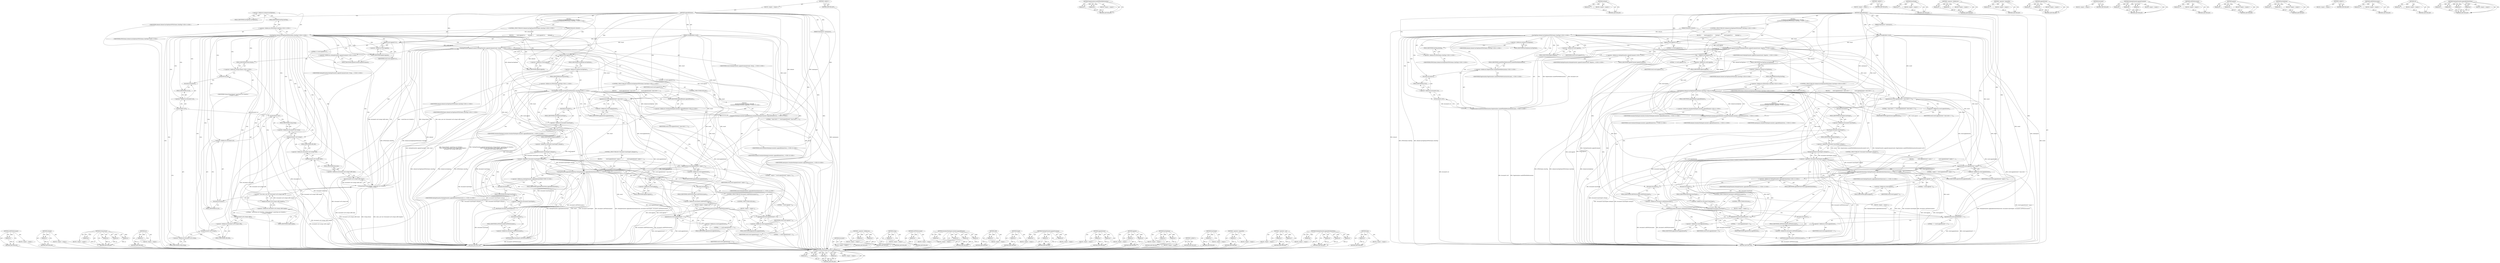 digraph "MarkupFormatter.appendAttributeValue" {
vulnerable_263 [label=<(METHOD,isXHTMLDocument)>];
vulnerable_264 [label=<(PARAM,p1)>];
vulnerable_265 [label=<(BLOCK,&lt;empty&gt;,&lt;empty&gt;)>];
vulnerable_266 [label=<(METHOD_RETURN,ANY)>];
vulnerable_244 [label=<(METHOD,isEmpty)>];
vulnerable_245 [label=<(PARAM,p1)>];
vulnerable_246 [label=<(BLOCK,&lt;empty&gt;,&lt;empty&gt;)>];
vulnerable_247 [label=<(METHOD_RETURN,ANY)>];
vulnerable_200 [label=<(METHOD,String.format)>];
vulnerable_201 [label=<(PARAM,p1)>];
vulnerable_202 [label=<(PARAM,p2)>];
vulnerable_203 [label=<(PARAM,p3)>];
vulnerable_204 [label=<(PARAM,p4)>];
vulnerable_205 [label=<(BLOCK,&lt;empty&gt;,&lt;empty&gt;)>];
vulnerable_206 [label=<(METHOD_RETURN,ANY)>];
vulnerable_224 [label=<(METHOD,url)>];
vulnerable_225 [label=<(PARAM,p1)>];
vulnerable_226 [label=<(BLOCK,&lt;empty&gt;,&lt;empty&gt;)>];
vulnerable_227 [label=<(METHOD_RETURN,ANY)>];
vulnerable_6 [label=<(METHOD,&lt;global&gt;)<SUB>1</SUB>>];
vulnerable_7 [label=<(BLOCK,&lt;empty&gt;,&lt;empty&gt;)<SUB>1</SUB>>];
vulnerable_8 [label=<(METHOD,appendElement)<SUB>1</SUB>>];
vulnerable_9 [label=<(PARAM,StringBuilder&amp; result)<SUB>1</SUB>>];
vulnerable_10 [label=<(PARAM,Element&amp; element)<SUB>1</SUB>>];
vulnerable_11 [label=<(PARAM,Namespaces* namespaces)<SUB>1</SUB>>];
vulnerable_12 [label="<(BLOCK,{
    if (element.hasTagName(HTMLNames::htmlTag...,{
    if (element.hasTagName(HTMLNames::htmlTag...)<SUB>2</SUB>>"];
vulnerable_13 [label="<(CONTROL_STRUCTURE,IF,if (element.hasTagName(HTMLNames::htmlTag)))<SUB>3</SUB>>"];
vulnerable_14 [label="<(hasTagName,element.hasTagName(HTMLNames::htmlTag))<SUB>3</SUB>>"];
vulnerable_15 [label=<(&lt;operator&gt;.fieldAccess,element.hasTagName)<SUB>3</SUB>>];
vulnerable_16 [label="<(IDENTIFIER,element,element.hasTagName(HTMLNames::htmlTag))<SUB>3</SUB>>"];
vulnerable_17 [label=<(FIELD_IDENTIFIER,hasTagName,hasTagName)<SUB>3</SUB>>];
vulnerable_18 [label="<(&lt;operator&gt;.fieldAccess,HTMLNames::htmlTag)<SUB>3</SUB>>"];
vulnerable_19 [label="<(IDENTIFIER,HTMLNames,element.hasTagName(HTMLNames::htmlTag))<SUB>3</SUB>>"];
vulnerable_20 [label=<(FIELD_IDENTIFIER,htmlTag,htmlTag)<SUB>3</SUB>>];
vulnerable_21 [label=<(BLOCK,{
         result.append('\n');
        MarkupF...,{
         result.append('\n');
        MarkupF...)<SUB>3</SUB>>];
vulnerable_22 [label=<(append,result.append('\n'))<SUB>4</SUB>>];
vulnerable_23 [label=<(&lt;operator&gt;.fieldAccess,result.append)<SUB>4</SUB>>];
vulnerable_24 [label=<(IDENTIFIER,result,result.append('\n'))<SUB>4</SUB>>];
vulnerable_25 [label=<(FIELD_IDENTIFIER,append,append)<SUB>4</SUB>>];
vulnerable_26 [label=<(LITERAL,'\n',result.append('\n'))<SUB>4</SUB>>];
vulnerable_27 [label="<(MarkupFormatter.appendComment,MarkupFormatter::appendComment(result, String::...)<SUB>5</SUB>>"];
vulnerable_28 [label="<(&lt;operator&gt;.fieldAccess,MarkupFormatter::appendComment)<SUB>5</SUB>>"];
vulnerable_29 [label="<(IDENTIFIER,MarkupFormatter,MarkupFormatter::appendComment(result, String::...)<SUB>5</SUB>>"];
vulnerable_30 [label=<(FIELD_IDENTIFIER,appendComment,appendComment)<SUB>5</SUB>>];
vulnerable_31 [label="<(IDENTIFIER,result,MarkupFormatter::appendComment(result, String::...)<SUB>5</SUB>>"];
vulnerable_32 [label="<(String.format,String::format(&quot; saved from url=(%04d)%s &quot;,
   ...)<SUB>5</SUB>>"];
vulnerable_33 [label="<(&lt;operator&gt;.fieldAccess,String::format)<SUB>5</SUB>>"];
vulnerable_34 [label="<(IDENTIFIER,String,String::format(&quot; saved from url=(%04d)%s &quot;,
   ...)<SUB>5</SUB>>"];
vulnerable_35 [label=<(FIELD_IDENTIFIER,format,format)<SUB>5</SUB>>];
vulnerable_36 [label="<(LITERAL,&quot; saved from url=(%04d)%s &quot;,String::format(&quot; saved from url=(%04d)%s &quot;,
   ...)<SUB>5</SUB>>"];
vulnerable_37 [label=<(&lt;operator&gt;.cast,static_cast&lt;int&gt;(document().url().string().utf8...)<SUB>6</SUB>>];
vulnerable_38 [label=<(UNKNOWN,int,int)<SUB>6</SUB>>];
vulnerable_39 [label=<(length,document().url().string().utf8().length())<SUB>6</SUB>>];
vulnerable_40 [label=<(&lt;operator&gt;.fieldAccess,document().url().string().utf8().length)<SUB>6</SUB>>];
vulnerable_41 [label=<(utf8,document().url().string().utf8())<SUB>6</SUB>>];
vulnerable_42 [label=<(&lt;operator&gt;.fieldAccess,document().url().string().utf8)<SUB>6</SUB>>];
vulnerable_43 [label=<(string,document().url().string())<SUB>6</SUB>>];
vulnerable_44 [label=<(&lt;operator&gt;.fieldAccess,document().url().string)<SUB>6</SUB>>];
vulnerable_45 [label=<(url,document().url())<SUB>6</SUB>>];
vulnerable_46 [label=<(&lt;operator&gt;.fieldAccess,document().url)<SUB>6</SUB>>];
vulnerable_47 [label=<(document,document())<SUB>6</SUB>>];
vulnerable_48 [label=<(FIELD_IDENTIFIER,url,url)<SUB>6</SUB>>];
vulnerable_49 [label=<(FIELD_IDENTIFIER,string,string)<SUB>6</SUB>>];
vulnerable_50 [label=<(FIELD_IDENTIFIER,utf8,utf8)<SUB>6</SUB>>];
vulnerable_51 [label=<(FIELD_IDENTIFIER,length,length)<SUB>6</SUB>>];
vulnerable_52 [label=<(data,document().url().string().utf8().data())<SUB>7</SUB>>];
vulnerable_53 [label=<(&lt;operator&gt;.fieldAccess,document().url().string().utf8().data)<SUB>7</SUB>>];
vulnerable_54 [label=<(utf8,document().url().string().utf8())<SUB>7</SUB>>];
vulnerable_55 [label=<(&lt;operator&gt;.fieldAccess,document().url().string().utf8)<SUB>7</SUB>>];
vulnerable_56 [label=<(string,document().url().string())<SUB>7</SUB>>];
vulnerable_57 [label=<(&lt;operator&gt;.fieldAccess,document().url().string)<SUB>7</SUB>>];
vulnerable_58 [label=<(url,document().url())<SUB>7</SUB>>];
vulnerable_59 [label=<(&lt;operator&gt;.fieldAccess,document().url)<SUB>7</SUB>>];
vulnerable_60 [label=<(document,document())<SUB>7</SUB>>];
vulnerable_61 [label=<(FIELD_IDENTIFIER,url,url)<SUB>7</SUB>>];
vulnerable_62 [label=<(FIELD_IDENTIFIER,string,string)<SUB>7</SUB>>];
vulnerable_63 [label=<(FIELD_IDENTIFIER,utf8,utf8)<SUB>7</SUB>>];
vulnerable_64 [label=<(FIELD_IDENTIFIER,data,data)<SUB>7</SUB>>];
vulnerable_65 [label=<(append,result.append('\n'))<SUB>8</SUB>>];
vulnerable_66 [label=<(&lt;operator&gt;.fieldAccess,result.append)<SUB>8</SUB>>];
vulnerable_67 [label=<(IDENTIFIER,result,result.append('\n'))<SUB>8</SUB>>];
vulnerable_68 [label=<(FIELD_IDENTIFIER,append,append)<SUB>8</SUB>>];
vulnerable_69 [label=<(LITERAL,'\n',result.append('\n'))<SUB>8</SUB>>];
vulnerable_70 [label="<(CONTROL_STRUCTURE,IF,if (element.hasTagName(HTMLNames::baseTag)))<SUB>11</SUB>>"];
vulnerable_71 [label="<(hasTagName,element.hasTagName(HTMLNames::baseTag))<SUB>11</SUB>>"];
vulnerable_72 [label=<(&lt;operator&gt;.fieldAccess,element.hasTagName)<SUB>11</SUB>>];
vulnerable_73 [label="<(IDENTIFIER,element,element.hasTagName(HTMLNames::baseTag))<SUB>11</SUB>>"];
vulnerable_74 [label=<(FIELD_IDENTIFIER,hasTagName,hasTagName)<SUB>11</SUB>>];
vulnerable_75 [label="<(&lt;operator&gt;.fieldAccess,HTMLNames::baseTag)<SUB>11</SUB>>"];
vulnerable_76 [label="<(IDENTIFIER,HTMLNames,element.hasTagName(HTMLNames::baseTag))<SUB>11</SUB>>"];
vulnerable_77 [label=<(FIELD_IDENTIFIER,baseTag,baseTag)<SUB>11</SUB>>];
vulnerable_78 [label=<(BLOCK,{
        result.appendLiteral(&quot;&lt;base href=\&quot;.\...,{
        result.appendLiteral(&quot;&lt;base href=\&quot;.\...)<SUB>11</SUB>>];
vulnerable_79 [label=<(appendLiteral,result.appendLiteral(&quot;&lt;base href=\&quot;.\&quot;&quot;))<SUB>12</SUB>>];
vulnerable_80 [label=<(&lt;operator&gt;.fieldAccess,result.appendLiteral)<SUB>12</SUB>>];
vulnerable_81 [label=<(IDENTIFIER,result,result.appendLiteral(&quot;&lt;base href=\&quot;.\&quot;&quot;))<SUB>12</SUB>>];
vulnerable_82 [label=<(FIELD_IDENTIFIER,appendLiteral,appendLiteral)<SUB>12</SUB>>];
vulnerable_83 [label=<(LITERAL,&quot;&lt;base href=\&quot;.\&quot;&quot;,result.appendLiteral(&quot;&lt;base href=\&quot;.\&quot;&quot;))<SUB>12</SUB>>];
vulnerable_84 [label=<(CONTROL_STRUCTURE,IF,if (!document().baseTarget().isEmpty()))<SUB>13</SUB>>];
vulnerable_85 [label=<(&lt;operator&gt;.logicalNot,!document().baseTarget().isEmpty())<SUB>13</SUB>>];
vulnerable_86 [label=<(isEmpty,document().baseTarget().isEmpty())<SUB>13</SUB>>];
vulnerable_87 [label=<(&lt;operator&gt;.fieldAccess,document().baseTarget().isEmpty)<SUB>13</SUB>>];
vulnerable_88 [label=<(baseTarget,document().baseTarget())<SUB>13</SUB>>];
vulnerable_89 [label=<(&lt;operator&gt;.fieldAccess,document().baseTarget)<SUB>13</SUB>>];
vulnerable_90 [label=<(document,document())<SUB>13</SUB>>];
vulnerable_91 [label=<(FIELD_IDENTIFIER,baseTarget,baseTarget)<SUB>13</SUB>>];
vulnerable_92 [label=<(FIELD_IDENTIFIER,isEmpty,isEmpty)<SUB>13</SUB>>];
vulnerable_93 [label=<(BLOCK,{
            result.appendLiteral(&quot; target=\&quot;&quot;...,{
            result.appendLiteral(&quot; target=\&quot;&quot;...)<SUB>13</SUB>>];
vulnerable_94 [label=<(appendLiteral,result.appendLiteral(&quot; target=\&quot;&quot;))<SUB>14</SUB>>];
vulnerable_95 [label=<(&lt;operator&gt;.fieldAccess,result.appendLiteral)<SUB>14</SUB>>];
vulnerable_96 [label=<(IDENTIFIER,result,result.appendLiteral(&quot; target=\&quot;&quot;))<SUB>14</SUB>>];
vulnerable_97 [label=<(FIELD_IDENTIFIER,appendLiteral,appendLiteral)<SUB>14</SUB>>];
vulnerable_98 [label=<(LITERAL,&quot; target=\&quot;&quot;,result.appendLiteral(&quot; target=\&quot;&quot;))<SUB>14</SUB>>];
vulnerable_99 [label="<(MarkupFormatter.appendAttributeValue,MarkupFormatter::appendAttributeValue(result, d...)<SUB>15</SUB>>"];
vulnerable_100 [label="<(&lt;operator&gt;.fieldAccess,MarkupFormatter::appendAttributeValue)<SUB>15</SUB>>"];
vulnerable_101 [label="<(IDENTIFIER,MarkupFormatter,MarkupFormatter::appendAttributeValue(result, d...)<SUB>15</SUB>>"];
vulnerable_102 [label=<(FIELD_IDENTIFIER,appendAttributeValue,appendAttributeValue)<SUB>15</SUB>>];
vulnerable_103 [label="<(IDENTIFIER,result,MarkupFormatter::appendAttributeValue(result, d...)<SUB>15</SUB>>"];
vulnerable_104 [label=<(baseTarget,document().baseTarget())<SUB>15</SUB>>];
vulnerable_105 [label=<(&lt;operator&gt;.fieldAccess,document().baseTarget)<SUB>15</SUB>>];
vulnerable_106 [label=<(document,document())<SUB>15</SUB>>];
vulnerable_107 [label=<(FIELD_IDENTIFIER,baseTarget,baseTarget)<SUB>15</SUB>>];
vulnerable_108 [label=<(isHTMLDocument,document().isHTMLDocument())<SUB>15</SUB>>];
vulnerable_109 [label=<(&lt;operator&gt;.fieldAccess,document().isHTMLDocument)<SUB>15</SUB>>];
vulnerable_110 [label=<(document,document())<SUB>15</SUB>>];
vulnerable_111 [label=<(FIELD_IDENTIFIER,isHTMLDocument,isHTMLDocument)<SUB>15</SUB>>];
vulnerable_112 [label=<(append,result.append('&quot;'))<SUB>16</SUB>>];
vulnerable_113 [label=<(&lt;operator&gt;.fieldAccess,result.append)<SUB>16</SUB>>];
vulnerable_114 [label=<(IDENTIFIER,result,result.append('&quot;'))<SUB>16</SUB>>];
vulnerable_115 [label=<(FIELD_IDENTIFIER,append,append)<SUB>16</SUB>>];
vulnerable_116 [label=<(LITERAL,'&quot;',result.append('&quot;'))<SUB>16</SUB>>];
vulnerable_117 [label=<(CONTROL_STRUCTURE,IF,if (document().isXHTMLDocument()))<SUB>18</SUB>>];
vulnerable_118 [label=<(isXHTMLDocument,document().isXHTMLDocument())<SUB>18</SUB>>];
vulnerable_119 [label=<(&lt;operator&gt;.fieldAccess,document().isXHTMLDocument)<SUB>18</SUB>>];
vulnerable_120 [label=<(document,document())<SUB>18</SUB>>];
vulnerable_121 [label=<(FIELD_IDENTIFIER,isXHTMLDocument,isXHTMLDocument)<SUB>18</SUB>>];
vulnerable_122 [label=<(BLOCK,&lt;empty&gt;,&lt;empty&gt;)<SUB>19</SUB>>];
vulnerable_123 [label=<(appendLiteral,result.appendLiteral(&quot; /&gt;&quot;))<SUB>19</SUB>>];
vulnerable_124 [label=<(&lt;operator&gt;.fieldAccess,result.appendLiteral)<SUB>19</SUB>>];
vulnerable_125 [label=<(IDENTIFIER,result,result.appendLiteral(&quot; /&gt;&quot;))<SUB>19</SUB>>];
vulnerable_126 [label=<(FIELD_IDENTIFIER,appendLiteral,appendLiteral)<SUB>19</SUB>>];
vulnerable_127 [label=<(LITERAL,&quot; /&gt;&quot;,result.appendLiteral(&quot; /&gt;&quot;))<SUB>19</SUB>>];
vulnerable_128 [label=<(CONTROL_STRUCTURE,ELSE,else)<SUB>21</SUB>>];
vulnerable_129 [label=<(BLOCK,&lt;empty&gt;,&lt;empty&gt;)<SUB>21</SUB>>];
vulnerable_130 [label=<(appendLiteral,result.appendLiteral(&quot;&gt;&quot;))<SUB>21</SUB>>];
vulnerable_131 [label=<(&lt;operator&gt;.fieldAccess,result.appendLiteral)<SUB>21</SUB>>];
vulnerable_132 [label=<(IDENTIFIER,result,result.appendLiteral(&quot;&gt;&quot;))<SUB>21</SUB>>];
vulnerable_133 [label=<(FIELD_IDENTIFIER,appendLiteral,appendLiteral)<SUB>21</SUB>>];
vulnerable_134 [label=<(LITERAL,&quot;&gt;&quot;,result.appendLiteral(&quot;&gt;&quot;))<SUB>21</SUB>>];
vulnerable_135 [label=<(CONTROL_STRUCTURE,ELSE,else)<SUB>22</SUB>>];
vulnerable_136 [label="<(BLOCK,{
        SerializerMarkupAccumulator::appendEl...,{
        SerializerMarkupAccumulator::appendEl...)<SUB>22</SUB>>"];
vulnerable_137 [label="<(SerializerMarkupAccumulator.appendElement,SerializerMarkupAccumulator::appendElement(resu...)<SUB>23</SUB>>"];
vulnerable_138 [label="<(&lt;operator&gt;.fieldAccess,SerializerMarkupAccumulator::appendElement)<SUB>23</SUB>>"];
vulnerable_139 [label="<(IDENTIFIER,SerializerMarkupAccumulator,SerializerMarkupAccumulator::appendElement(resu...)<SUB>23</SUB>>"];
vulnerable_140 [label=<(FIELD_IDENTIFIER,appendElement,appendElement)<SUB>23</SUB>>];
vulnerable_141 [label="<(IDENTIFIER,result,SerializerMarkupAccumulator::appendElement(resu...)<SUB>23</SUB>>"];
vulnerable_142 [label="<(IDENTIFIER,element,SerializerMarkupAccumulator::appendElement(resu...)<SUB>23</SUB>>"];
vulnerable_143 [label="<(IDENTIFIER,namespaces,SerializerMarkupAccumulator::appendElement(resu...)<SUB>23</SUB>>"];
vulnerable_144 [label=<(METHOD_RETURN,void)<SUB>1</SUB>>];
vulnerable_146 [label=<(METHOD_RETURN,ANY)<SUB>1</SUB>>];
vulnerable_228 [label=<(METHOD,document)>];
vulnerable_229 [label=<(BLOCK,&lt;empty&gt;,&lt;empty&gt;)>];
vulnerable_230 [label=<(METHOD_RETURN,ANY)>];
vulnerable_184 [label=<(METHOD,&lt;operator&gt;.fieldAccess)>];
vulnerable_185 [label=<(PARAM,p1)>];
vulnerable_186 [label=<(PARAM,p2)>];
vulnerable_187 [label=<(BLOCK,&lt;empty&gt;,&lt;empty&gt;)>];
vulnerable_188 [label=<(METHOD_RETURN,ANY)>];
vulnerable_220 [label=<(METHOD,string)>];
vulnerable_221 [label=<(PARAM,p1)>];
vulnerable_222 [label=<(BLOCK,&lt;empty&gt;,&lt;empty&gt;)>];
vulnerable_223 [label=<(METHOD_RETURN,ANY)>];
vulnerable_259 [label=<(METHOD,isHTMLDocument)>];
vulnerable_260 [label=<(PARAM,p1)>];
vulnerable_261 [label=<(BLOCK,&lt;empty&gt;,&lt;empty&gt;)>];
vulnerable_262 [label=<(METHOD_RETURN,ANY)>];
vulnerable_267 [label=<(METHOD,SerializerMarkupAccumulator.appendElement)>];
vulnerable_268 [label=<(PARAM,p1)>];
vulnerable_269 [label=<(PARAM,p2)>];
vulnerable_270 [label=<(PARAM,p3)>];
vulnerable_271 [label=<(PARAM,p4)>];
vulnerable_272 [label=<(BLOCK,&lt;empty&gt;,&lt;empty&gt;)>];
vulnerable_273 [label=<(METHOD_RETURN,ANY)>];
vulnerable_216 [label=<(METHOD,utf8)>];
vulnerable_217 [label=<(PARAM,p1)>];
vulnerable_218 [label=<(BLOCK,&lt;empty&gt;,&lt;empty&gt;)>];
vulnerable_219 [label=<(METHOD_RETURN,ANY)>];
vulnerable_212 [label=<(METHOD,length)>];
vulnerable_213 [label=<(PARAM,p1)>];
vulnerable_214 [label=<(BLOCK,&lt;empty&gt;,&lt;empty&gt;)>];
vulnerable_215 [label=<(METHOD_RETURN,ANY)>];
vulnerable_194 [label=<(METHOD,MarkupFormatter.appendComment)>];
vulnerable_195 [label=<(PARAM,p1)>];
vulnerable_196 [label=<(PARAM,p2)>];
vulnerable_197 [label=<(PARAM,p3)>];
vulnerable_198 [label=<(BLOCK,&lt;empty&gt;,&lt;empty&gt;)>];
vulnerable_199 [label=<(METHOD_RETURN,ANY)>];
vulnerable_235 [label=<(METHOD,appendLiteral)>];
vulnerable_236 [label=<(PARAM,p1)>];
vulnerable_237 [label=<(PARAM,p2)>];
vulnerable_238 [label=<(BLOCK,&lt;empty&gt;,&lt;empty&gt;)>];
vulnerable_239 [label=<(METHOD_RETURN,ANY)>];
vulnerable_189 [label=<(METHOD,append)>];
vulnerable_190 [label=<(PARAM,p1)>];
vulnerable_191 [label=<(PARAM,p2)>];
vulnerable_192 [label=<(BLOCK,&lt;empty&gt;,&lt;empty&gt;)>];
vulnerable_193 [label=<(METHOD_RETURN,ANY)>];
vulnerable_179 [label=<(METHOD,hasTagName)>];
vulnerable_180 [label=<(PARAM,p1)>];
vulnerable_181 [label=<(PARAM,p2)>];
vulnerable_182 [label=<(BLOCK,&lt;empty&gt;,&lt;empty&gt;)>];
vulnerable_183 [label=<(METHOD_RETURN,ANY)>];
vulnerable_173 [label=<(METHOD,&lt;global&gt;)<SUB>1</SUB>>];
vulnerable_174 [label=<(BLOCK,&lt;empty&gt;,&lt;empty&gt;)>];
vulnerable_175 [label=<(METHOD_RETURN,ANY)>];
vulnerable_248 [label=<(METHOD,baseTarget)>];
vulnerable_249 [label=<(PARAM,p1)>];
vulnerable_250 [label=<(BLOCK,&lt;empty&gt;,&lt;empty&gt;)>];
vulnerable_251 [label=<(METHOD_RETURN,ANY)>];
vulnerable_240 [label=<(METHOD,&lt;operator&gt;.logicalNot)>];
vulnerable_241 [label=<(PARAM,p1)>];
vulnerable_242 [label=<(BLOCK,&lt;empty&gt;,&lt;empty&gt;)>];
vulnerable_243 [label=<(METHOD_RETURN,ANY)>];
vulnerable_207 [label=<(METHOD,&lt;operator&gt;.cast)>];
vulnerable_208 [label=<(PARAM,p1)>];
vulnerable_209 [label=<(PARAM,p2)>];
vulnerable_210 [label=<(BLOCK,&lt;empty&gt;,&lt;empty&gt;)>];
vulnerable_211 [label=<(METHOD_RETURN,ANY)>];
vulnerable_252 [label=<(METHOD,MarkupFormatter.appendAttributeValue)>];
vulnerable_253 [label=<(PARAM,p1)>];
vulnerable_254 [label=<(PARAM,p2)>];
vulnerable_255 [label=<(PARAM,p3)>];
vulnerable_256 [label=<(PARAM,p4)>];
vulnerable_257 [label=<(BLOCK,&lt;empty&gt;,&lt;empty&gt;)>];
vulnerable_258 [label=<(METHOD_RETURN,ANY)>];
vulnerable_231 [label=<(METHOD,data)>];
vulnerable_232 [label=<(PARAM,p1)>];
vulnerable_233 [label=<(BLOCK,&lt;empty&gt;,&lt;empty&gt;)>];
vulnerable_234 [label=<(METHOD_RETURN,ANY)>];
fixed_217 [label=<(METHOD,SerializerMarkupAccumulator.appendElement)>];
fixed_218 [label=<(PARAM,p1)>];
fixed_219 [label=<(PARAM,p2)>];
fixed_220 [label=<(PARAM,p3)>];
fixed_221 [label=<(PARAM,p4)>];
fixed_222 [label=<(BLOCK,&lt;empty&gt;,&lt;empty&gt;)>];
fixed_223 [label=<(METHOD_RETURN,ANY)>];
fixed_173 [label=<(METHOD,PageSerializer.markOfTheWebDeclaration)>];
fixed_174 [label=<(PARAM,p1)>];
fixed_175 [label=<(PARAM,p2)>];
fixed_176 [label=<(BLOCK,&lt;empty&gt;,&lt;empty&gt;)>];
fixed_177 [label=<(METHOD_RETURN,ANY)>];
fixed_194 [label=<(METHOD,isEmpty)>];
fixed_195 [label=<(PARAM,p1)>];
fixed_196 [label=<(BLOCK,&lt;empty&gt;,&lt;empty&gt;)>];
fixed_197 [label=<(METHOD_RETURN,ANY)>];
fixed_6 [label=<(METHOD,&lt;global&gt;)<SUB>1</SUB>>];
fixed_7 [label=<(BLOCK,&lt;empty&gt;,&lt;empty&gt;)<SUB>1</SUB>>];
fixed_8 [label=<(METHOD,appendElement)<SUB>1</SUB>>];
fixed_9 [label=<(PARAM,StringBuilder&amp; result)<SUB>1</SUB>>];
fixed_10 [label=<(PARAM,Element&amp; element)<SUB>1</SUB>>];
fixed_11 [label=<(PARAM,Namespaces* namespaces)<SUB>1</SUB>>];
fixed_12 [label="<(BLOCK,{
    if (element.hasTagName(HTMLNames::htmlTag...,{
    if (element.hasTagName(HTMLNames::htmlTag...)<SUB>2</SUB>>"];
fixed_13 [label="<(CONTROL_STRUCTURE,IF,if (element.hasTagName(HTMLNames::htmlTag)))<SUB>3</SUB>>"];
fixed_14 [label="<(hasTagName,element.hasTagName(HTMLNames::htmlTag))<SUB>3</SUB>>"];
fixed_15 [label=<(&lt;operator&gt;.fieldAccess,element.hasTagName)<SUB>3</SUB>>];
fixed_16 [label="<(IDENTIFIER,element,element.hasTagName(HTMLNames::htmlTag))<SUB>3</SUB>>"];
fixed_17 [label=<(FIELD_IDENTIFIER,hasTagName,hasTagName)<SUB>3</SUB>>];
fixed_18 [label="<(&lt;operator&gt;.fieldAccess,HTMLNames::htmlTag)<SUB>3</SUB>>"];
fixed_19 [label="<(IDENTIFIER,HTMLNames,element.hasTagName(HTMLNames::htmlTag))<SUB>3</SUB>>"];
fixed_20 [label=<(FIELD_IDENTIFIER,htmlTag,htmlTag)<SUB>3</SUB>>];
fixed_21 [label=<(BLOCK,{
         result.append('\n');
        MarkupF...,{
         result.append('\n');
        MarkupF...)<SUB>3</SUB>>];
fixed_22 [label=<(append,result.append('\n'))<SUB>4</SUB>>];
fixed_23 [label=<(&lt;operator&gt;.fieldAccess,result.append)<SUB>4</SUB>>];
fixed_24 [label=<(IDENTIFIER,result,result.append('\n'))<SUB>4</SUB>>];
fixed_25 [label=<(FIELD_IDENTIFIER,append,append)<SUB>4</SUB>>];
fixed_26 [label=<(LITERAL,'\n',result.append('\n'))<SUB>4</SUB>>];
fixed_27 [label="<(MarkupFormatter.appendComment,MarkupFormatter::appendComment(result, PageSeri...)<SUB>5</SUB>>"];
fixed_28 [label="<(&lt;operator&gt;.fieldAccess,MarkupFormatter::appendComment)<SUB>5</SUB>>"];
fixed_29 [label="<(IDENTIFIER,MarkupFormatter,MarkupFormatter::appendComment(result, PageSeri...)<SUB>5</SUB>>"];
fixed_30 [label=<(FIELD_IDENTIFIER,appendComment,appendComment)<SUB>5</SUB>>];
fixed_31 [label="<(IDENTIFIER,result,MarkupFormatter::appendComment(result, PageSeri...)<SUB>5</SUB>>"];
fixed_32 [label="<(PageSerializer.markOfTheWebDeclaration,PageSerializer::markOfTheWebDeclaration(documen...)<SUB>5</SUB>>"];
fixed_33 [label="<(&lt;operator&gt;.fieldAccess,PageSerializer::markOfTheWebDeclaration)<SUB>5</SUB>>"];
fixed_34 [label="<(IDENTIFIER,PageSerializer,PageSerializer::markOfTheWebDeclaration(documen...)<SUB>5</SUB>>"];
fixed_35 [label=<(FIELD_IDENTIFIER,markOfTheWebDeclaration,markOfTheWebDeclaration)<SUB>5</SUB>>];
fixed_36 [label=<(url,document().url())<SUB>5</SUB>>];
fixed_37 [label=<(&lt;operator&gt;.fieldAccess,document().url)<SUB>5</SUB>>];
fixed_38 [label=<(document,document())<SUB>5</SUB>>];
fixed_39 [label=<(FIELD_IDENTIFIER,url,url)<SUB>5</SUB>>];
fixed_40 [label=<(append,result.append('\n'))<SUB>6</SUB>>];
fixed_41 [label=<(&lt;operator&gt;.fieldAccess,result.append)<SUB>6</SUB>>];
fixed_42 [label=<(IDENTIFIER,result,result.append('\n'))<SUB>6</SUB>>];
fixed_43 [label=<(FIELD_IDENTIFIER,append,append)<SUB>6</SUB>>];
fixed_44 [label=<(LITERAL,'\n',result.append('\n'))<SUB>6</SUB>>];
fixed_45 [label="<(CONTROL_STRUCTURE,IF,if (element.hasTagName(HTMLNames::baseTag)))<SUB>9</SUB>>"];
fixed_46 [label="<(hasTagName,element.hasTagName(HTMLNames::baseTag))<SUB>9</SUB>>"];
fixed_47 [label=<(&lt;operator&gt;.fieldAccess,element.hasTagName)<SUB>9</SUB>>];
fixed_48 [label="<(IDENTIFIER,element,element.hasTagName(HTMLNames::baseTag))<SUB>9</SUB>>"];
fixed_49 [label=<(FIELD_IDENTIFIER,hasTagName,hasTagName)<SUB>9</SUB>>];
fixed_50 [label="<(&lt;operator&gt;.fieldAccess,HTMLNames::baseTag)<SUB>9</SUB>>"];
fixed_51 [label="<(IDENTIFIER,HTMLNames,element.hasTagName(HTMLNames::baseTag))<SUB>9</SUB>>"];
fixed_52 [label=<(FIELD_IDENTIFIER,baseTag,baseTag)<SUB>9</SUB>>];
fixed_53 [label=<(BLOCK,{
        result.appendLiteral(&quot;&lt;base href=\&quot;.\...,{
        result.appendLiteral(&quot;&lt;base href=\&quot;.\...)<SUB>9</SUB>>];
fixed_54 [label=<(appendLiteral,result.appendLiteral(&quot;&lt;base href=\&quot;.\&quot;&quot;))<SUB>10</SUB>>];
fixed_55 [label=<(&lt;operator&gt;.fieldAccess,result.appendLiteral)<SUB>10</SUB>>];
fixed_56 [label=<(IDENTIFIER,result,result.appendLiteral(&quot;&lt;base href=\&quot;.\&quot;&quot;))<SUB>10</SUB>>];
fixed_57 [label=<(FIELD_IDENTIFIER,appendLiteral,appendLiteral)<SUB>10</SUB>>];
fixed_58 [label=<(LITERAL,&quot;&lt;base href=\&quot;.\&quot;&quot;,result.appendLiteral(&quot;&lt;base href=\&quot;.\&quot;&quot;))<SUB>10</SUB>>];
fixed_59 [label=<(CONTROL_STRUCTURE,IF,if (!document().baseTarget().isEmpty()))<SUB>11</SUB>>];
fixed_60 [label=<(&lt;operator&gt;.logicalNot,!document().baseTarget().isEmpty())<SUB>11</SUB>>];
fixed_61 [label=<(isEmpty,document().baseTarget().isEmpty())<SUB>11</SUB>>];
fixed_62 [label=<(&lt;operator&gt;.fieldAccess,document().baseTarget().isEmpty)<SUB>11</SUB>>];
fixed_63 [label=<(baseTarget,document().baseTarget())<SUB>11</SUB>>];
fixed_64 [label=<(&lt;operator&gt;.fieldAccess,document().baseTarget)<SUB>11</SUB>>];
fixed_65 [label=<(document,document())<SUB>11</SUB>>];
fixed_66 [label=<(FIELD_IDENTIFIER,baseTarget,baseTarget)<SUB>11</SUB>>];
fixed_67 [label=<(FIELD_IDENTIFIER,isEmpty,isEmpty)<SUB>11</SUB>>];
fixed_68 [label=<(BLOCK,{
            result.appendLiteral(&quot; target=\&quot;&quot;...,{
            result.appendLiteral(&quot; target=\&quot;&quot;...)<SUB>11</SUB>>];
fixed_69 [label=<(appendLiteral,result.appendLiteral(&quot; target=\&quot;&quot;))<SUB>12</SUB>>];
fixed_70 [label=<(&lt;operator&gt;.fieldAccess,result.appendLiteral)<SUB>12</SUB>>];
fixed_71 [label=<(IDENTIFIER,result,result.appendLiteral(&quot; target=\&quot;&quot;))<SUB>12</SUB>>];
fixed_72 [label=<(FIELD_IDENTIFIER,appendLiteral,appendLiteral)<SUB>12</SUB>>];
fixed_73 [label=<(LITERAL,&quot; target=\&quot;&quot;,result.appendLiteral(&quot; target=\&quot;&quot;))<SUB>12</SUB>>];
fixed_74 [label="<(MarkupFormatter.appendAttributeValue,MarkupFormatter::appendAttributeValue(result, d...)<SUB>13</SUB>>"];
fixed_75 [label="<(&lt;operator&gt;.fieldAccess,MarkupFormatter::appendAttributeValue)<SUB>13</SUB>>"];
fixed_76 [label="<(IDENTIFIER,MarkupFormatter,MarkupFormatter::appendAttributeValue(result, d...)<SUB>13</SUB>>"];
fixed_77 [label=<(FIELD_IDENTIFIER,appendAttributeValue,appendAttributeValue)<SUB>13</SUB>>];
fixed_78 [label="<(IDENTIFIER,result,MarkupFormatter::appendAttributeValue(result, d...)<SUB>13</SUB>>"];
fixed_79 [label=<(baseTarget,document().baseTarget())<SUB>13</SUB>>];
fixed_80 [label=<(&lt;operator&gt;.fieldAccess,document().baseTarget)<SUB>13</SUB>>];
fixed_81 [label=<(document,document())<SUB>13</SUB>>];
fixed_82 [label=<(FIELD_IDENTIFIER,baseTarget,baseTarget)<SUB>13</SUB>>];
fixed_83 [label=<(isHTMLDocument,document().isHTMLDocument())<SUB>13</SUB>>];
fixed_84 [label=<(&lt;operator&gt;.fieldAccess,document().isHTMLDocument)<SUB>13</SUB>>];
fixed_85 [label=<(document,document())<SUB>13</SUB>>];
fixed_86 [label=<(FIELD_IDENTIFIER,isHTMLDocument,isHTMLDocument)<SUB>13</SUB>>];
fixed_87 [label=<(append,result.append('&quot;'))<SUB>14</SUB>>];
fixed_88 [label=<(&lt;operator&gt;.fieldAccess,result.append)<SUB>14</SUB>>];
fixed_89 [label=<(IDENTIFIER,result,result.append('&quot;'))<SUB>14</SUB>>];
fixed_90 [label=<(FIELD_IDENTIFIER,append,append)<SUB>14</SUB>>];
fixed_91 [label=<(LITERAL,'&quot;',result.append('&quot;'))<SUB>14</SUB>>];
fixed_92 [label=<(CONTROL_STRUCTURE,IF,if (document().isXHTMLDocument()))<SUB>16</SUB>>];
fixed_93 [label=<(isXHTMLDocument,document().isXHTMLDocument())<SUB>16</SUB>>];
fixed_94 [label=<(&lt;operator&gt;.fieldAccess,document().isXHTMLDocument)<SUB>16</SUB>>];
fixed_95 [label=<(document,document())<SUB>16</SUB>>];
fixed_96 [label=<(FIELD_IDENTIFIER,isXHTMLDocument,isXHTMLDocument)<SUB>16</SUB>>];
fixed_97 [label=<(BLOCK,&lt;empty&gt;,&lt;empty&gt;)<SUB>17</SUB>>];
fixed_98 [label=<(appendLiteral,result.appendLiteral(&quot; /&gt;&quot;))<SUB>17</SUB>>];
fixed_99 [label=<(&lt;operator&gt;.fieldAccess,result.appendLiteral)<SUB>17</SUB>>];
fixed_100 [label=<(IDENTIFIER,result,result.appendLiteral(&quot; /&gt;&quot;))<SUB>17</SUB>>];
fixed_101 [label=<(FIELD_IDENTIFIER,appendLiteral,appendLiteral)<SUB>17</SUB>>];
fixed_102 [label=<(LITERAL,&quot; /&gt;&quot;,result.appendLiteral(&quot; /&gt;&quot;))<SUB>17</SUB>>];
fixed_103 [label=<(CONTROL_STRUCTURE,ELSE,else)<SUB>19</SUB>>];
fixed_104 [label=<(BLOCK,&lt;empty&gt;,&lt;empty&gt;)<SUB>19</SUB>>];
fixed_105 [label=<(appendLiteral,result.appendLiteral(&quot;&gt;&quot;))<SUB>19</SUB>>];
fixed_106 [label=<(&lt;operator&gt;.fieldAccess,result.appendLiteral)<SUB>19</SUB>>];
fixed_107 [label=<(IDENTIFIER,result,result.appendLiteral(&quot;&gt;&quot;))<SUB>19</SUB>>];
fixed_108 [label=<(FIELD_IDENTIFIER,appendLiteral,appendLiteral)<SUB>19</SUB>>];
fixed_109 [label=<(LITERAL,&quot;&gt;&quot;,result.appendLiteral(&quot;&gt;&quot;))<SUB>19</SUB>>];
fixed_110 [label=<(CONTROL_STRUCTURE,ELSE,else)<SUB>20</SUB>>];
fixed_111 [label="<(BLOCK,{
        SerializerMarkupAccumulator::appendEl...,{
        SerializerMarkupAccumulator::appendEl...)<SUB>20</SUB>>"];
fixed_112 [label="<(SerializerMarkupAccumulator.appendElement,SerializerMarkupAccumulator::appendElement(resu...)<SUB>21</SUB>>"];
fixed_113 [label="<(&lt;operator&gt;.fieldAccess,SerializerMarkupAccumulator::appendElement)<SUB>21</SUB>>"];
fixed_114 [label="<(IDENTIFIER,SerializerMarkupAccumulator,SerializerMarkupAccumulator::appendElement(resu...)<SUB>21</SUB>>"];
fixed_115 [label=<(FIELD_IDENTIFIER,appendElement,appendElement)<SUB>21</SUB>>];
fixed_116 [label="<(IDENTIFIER,result,SerializerMarkupAccumulator::appendElement(resu...)<SUB>21</SUB>>"];
fixed_117 [label="<(IDENTIFIER,element,SerializerMarkupAccumulator::appendElement(resu...)<SUB>21</SUB>>"];
fixed_118 [label="<(IDENTIFIER,namespaces,SerializerMarkupAccumulator::appendElement(resu...)<SUB>21</SUB>>"];
fixed_119 [label=<(METHOD_RETURN,void)<SUB>1</SUB>>];
fixed_121 [label=<(METHOD_RETURN,ANY)<SUB>1</SUB>>];
fixed_198 [label=<(METHOD,baseTarget)>];
fixed_199 [label=<(PARAM,p1)>];
fixed_200 [label=<(BLOCK,&lt;empty&gt;,&lt;empty&gt;)>];
fixed_201 [label=<(METHOD_RETURN,ANY)>];
fixed_157 [label=<(METHOD,&lt;operator&gt;.fieldAccess)>];
fixed_158 [label=<(PARAM,p1)>];
fixed_159 [label=<(PARAM,p2)>];
fixed_160 [label=<(BLOCK,&lt;empty&gt;,&lt;empty&gt;)>];
fixed_161 [label=<(METHOD_RETURN,ANY)>];
fixed_190 [label=<(METHOD,&lt;operator&gt;.logicalNot)>];
fixed_191 [label=<(PARAM,p1)>];
fixed_192 [label=<(BLOCK,&lt;empty&gt;,&lt;empty&gt;)>];
fixed_193 [label=<(METHOD_RETURN,ANY)>];
fixed_185 [label=<(METHOD,appendLiteral)>];
fixed_186 [label=<(PARAM,p1)>];
fixed_187 [label=<(PARAM,p2)>];
fixed_188 [label=<(BLOCK,&lt;empty&gt;,&lt;empty&gt;)>];
fixed_189 [label=<(METHOD_RETURN,ANY)>];
fixed_182 [label=<(METHOD,document)>];
fixed_183 [label=<(BLOCK,&lt;empty&gt;,&lt;empty&gt;)>];
fixed_184 [label=<(METHOD_RETURN,ANY)>];
fixed_167 [label=<(METHOD,MarkupFormatter.appendComment)>];
fixed_168 [label=<(PARAM,p1)>];
fixed_169 [label=<(PARAM,p2)>];
fixed_170 [label=<(PARAM,p3)>];
fixed_171 [label=<(BLOCK,&lt;empty&gt;,&lt;empty&gt;)>];
fixed_172 [label=<(METHOD_RETURN,ANY)>];
fixed_209 [label=<(METHOD,isHTMLDocument)>];
fixed_210 [label=<(PARAM,p1)>];
fixed_211 [label=<(BLOCK,&lt;empty&gt;,&lt;empty&gt;)>];
fixed_212 [label=<(METHOD_RETURN,ANY)>];
fixed_162 [label=<(METHOD,append)>];
fixed_163 [label=<(PARAM,p1)>];
fixed_164 [label=<(PARAM,p2)>];
fixed_165 [label=<(BLOCK,&lt;empty&gt;,&lt;empty&gt;)>];
fixed_166 [label=<(METHOD_RETURN,ANY)>];
fixed_152 [label=<(METHOD,hasTagName)>];
fixed_153 [label=<(PARAM,p1)>];
fixed_154 [label=<(PARAM,p2)>];
fixed_155 [label=<(BLOCK,&lt;empty&gt;,&lt;empty&gt;)>];
fixed_156 [label=<(METHOD_RETURN,ANY)>];
fixed_146 [label=<(METHOD,&lt;global&gt;)<SUB>1</SUB>>];
fixed_147 [label=<(BLOCK,&lt;empty&gt;,&lt;empty&gt;)>];
fixed_148 [label=<(METHOD_RETURN,ANY)>];
fixed_213 [label=<(METHOD,isXHTMLDocument)>];
fixed_214 [label=<(PARAM,p1)>];
fixed_215 [label=<(BLOCK,&lt;empty&gt;,&lt;empty&gt;)>];
fixed_216 [label=<(METHOD_RETURN,ANY)>];
fixed_178 [label=<(METHOD,url)>];
fixed_179 [label=<(PARAM,p1)>];
fixed_180 [label=<(BLOCK,&lt;empty&gt;,&lt;empty&gt;)>];
fixed_181 [label=<(METHOD_RETURN,ANY)>];
fixed_202 [label=<(METHOD,MarkupFormatter.appendAttributeValue)>];
fixed_203 [label=<(PARAM,p1)>];
fixed_204 [label=<(PARAM,p2)>];
fixed_205 [label=<(PARAM,p3)>];
fixed_206 [label=<(PARAM,p4)>];
fixed_207 [label=<(BLOCK,&lt;empty&gt;,&lt;empty&gt;)>];
fixed_208 [label=<(METHOD_RETURN,ANY)>];
vulnerable_263 -> vulnerable_264  [key=0, label="AST: "];
vulnerable_263 -> vulnerable_264  [key=1, label="DDG: "];
vulnerable_263 -> vulnerable_265  [key=0, label="AST: "];
vulnerable_263 -> vulnerable_266  [key=0, label="AST: "];
vulnerable_263 -> vulnerable_266  [key=1, label="CFG: "];
vulnerable_264 -> vulnerable_266  [key=0, label="DDG: p1"];
vulnerable_265 -> fixed_217  [key=0];
vulnerable_266 -> fixed_217  [key=0];
vulnerable_244 -> vulnerable_245  [key=0, label="AST: "];
vulnerable_244 -> vulnerable_245  [key=1, label="DDG: "];
vulnerable_244 -> vulnerable_246  [key=0, label="AST: "];
vulnerable_244 -> vulnerable_247  [key=0, label="AST: "];
vulnerable_244 -> vulnerable_247  [key=1, label="CFG: "];
vulnerable_245 -> vulnerable_247  [key=0, label="DDG: p1"];
vulnerable_246 -> fixed_217  [key=0];
vulnerable_247 -> fixed_217  [key=0];
vulnerable_200 -> vulnerable_201  [key=0, label="AST: "];
vulnerable_200 -> vulnerable_201  [key=1, label="DDG: "];
vulnerable_200 -> vulnerable_205  [key=0, label="AST: "];
vulnerable_200 -> vulnerable_202  [key=0, label="AST: "];
vulnerable_200 -> vulnerable_202  [key=1, label="DDG: "];
vulnerable_200 -> vulnerable_206  [key=0, label="AST: "];
vulnerable_200 -> vulnerable_206  [key=1, label="CFG: "];
vulnerable_200 -> vulnerable_203  [key=0, label="AST: "];
vulnerable_200 -> vulnerable_203  [key=1, label="DDG: "];
vulnerable_200 -> vulnerable_204  [key=0, label="AST: "];
vulnerable_200 -> vulnerable_204  [key=1, label="DDG: "];
vulnerable_201 -> vulnerable_206  [key=0, label="DDG: p1"];
vulnerable_202 -> vulnerable_206  [key=0, label="DDG: p2"];
vulnerable_203 -> vulnerable_206  [key=0, label="DDG: p3"];
vulnerable_204 -> vulnerable_206  [key=0, label="DDG: p4"];
vulnerable_205 -> fixed_217  [key=0];
vulnerable_206 -> fixed_217  [key=0];
vulnerable_224 -> vulnerable_225  [key=0, label="AST: "];
vulnerable_224 -> vulnerable_225  [key=1, label="DDG: "];
vulnerable_224 -> vulnerable_226  [key=0, label="AST: "];
vulnerable_224 -> vulnerable_227  [key=0, label="AST: "];
vulnerable_224 -> vulnerable_227  [key=1, label="CFG: "];
vulnerable_225 -> vulnerable_227  [key=0, label="DDG: p1"];
vulnerable_226 -> fixed_217  [key=0];
vulnerable_227 -> fixed_217  [key=0];
vulnerable_6 -> vulnerable_7  [key=0, label="AST: "];
vulnerable_6 -> vulnerable_146  [key=0, label="AST: "];
vulnerable_6 -> vulnerable_146  [key=1, label="CFG: "];
vulnerable_7 -> vulnerable_8  [key=0, label="AST: "];
vulnerable_8 -> vulnerable_9  [key=0, label="AST: "];
vulnerable_8 -> vulnerable_9  [key=1, label="DDG: "];
vulnerable_8 -> vulnerable_10  [key=0, label="AST: "];
vulnerable_8 -> vulnerable_10  [key=1, label="DDG: "];
vulnerable_8 -> vulnerable_11  [key=0, label="AST: "];
vulnerable_8 -> vulnerable_11  [key=1, label="DDG: "];
vulnerable_8 -> vulnerable_12  [key=0, label="AST: "];
vulnerable_8 -> vulnerable_144  [key=0, label="AST: "];
vulnerable_8 -> vulnerable_17  [key=0, label="CFG: "];
vulnerable_8 -> vulnerable_22  [key=0, label="DDG: "];
vulnerable_8 -> vulnerable_27  [key=0, label="DDG: "];
vulnerable_8 -> vulnerable_65  [key=0, label="DDG: "];
vulnerable_8 -> vulnerable_79  [key=0, label="DDG: "];
vulnerable_8 -> vulnerable_32  [key=0, label="DDG: "];
vulnerable_8 -> vulnerable_137  [key=0, label="DDG: "];
vulnerable_8 -> vulnerable_94  [key=0, label="DDG: "];
vulnerable_8 -> vulnerable_99  [key=0, label="DDG: "];
vulnerable_8 -> vulnerable_112  [key=0, label="DDG: "];
vulnerable_8 -> vulnerable_123  [key=0, label="DDG: "];
vulnerable_8 -> vulnerable_130  [key=0, label="DDG: "];
vulnerable_9 -> vulnerable_144  [key=0, label="DDG: result"];
vulnerable_9 -> vulnerable_22  [key=0, label="DDG: result"];
vulnerable_9 -> vulnerable_27  [key=0, label="DDG: result"];
vulnerable_9 -> vulnerable_79  [key=0, label="DDG: result"];
vulnerable_9 -> vulnerable_137  [key=0, label="DDG: result"];
vulnerable_9 -> vulnerable_94  [key=0, label="DDG: result"];
vulnerable_9 -> vulnerable_99  [key=0, label="DDG: result"];
vulnerable_9 -> vulnerable_123  [key=0, label="DDG: result"];
vulnerable_9 -> vulnerable_130  [key=0, label="DDG: result"];
vulnerable_10 -> vulnerable_144  [key=0, label="DDG: element"];
vulnerable_10 -> vulnerable_14  [key=0, label="DDG: element"];
vulnerable_10 -> vulnerable_71  [key=0, label="DDG: element"];
vulnerable_10 -> vulnerable_137  [key=0, label="DDG: element"];
vulnerable_11 -> vulnerable_144  [key=0, label="DDG: namespaces"];
vulnerable_11 -> vulnerable_137  [key=0, label="DDG: namespaces"];
vulnerable_12 -> vulnerable_13  [key=0, label="AST: "];
vulnerable_12 -> vulnerable_70  [key=0, label="AST: "];
vulnerable_13 -> vulnerable_14  [key=0, label="AST: "];
vulnerable_13 -> vulnerable_21  [key=0, label="AST: "];
vulnerable_14 -> vulnerable_15  [key=0, label="AST: "];
vulnerable_14 -> vulnerable_18  [key=0, label="AST: "];
vulnerable_14 -> vulnerable_25  [key=0, label="CFG: "];
vulnerable_14 -> vulnerable_25  [key=1, label="CDG: "];
vulnerable_14 -> vulnerable_74  [key=0, label="CFG: "];
vulnerable_14 -> vulnerable_144  [key=0, label="DDG: HTMLNames::htmlTag"];
vulnerable_14 -> vulnerable_144  [key=1, label="DDG: element.hasTagName(HTMLNames::htmlTag)"];
vulnerable_14 -> vulnerable_71  [key=0, label="DDG: element.hasTagName"];
vulnerable_14 -> vulnerable_30  [key=0, label="CDG: "];
vulnerable_14 -> vulnerable_68  [key=0, label="CDG: "];
vulnerable_14 -> vulnerable_60  [key=0, label="CDG: "];
vulnerable_14 -> vulnerable_64  [key=0, label="CDG: "];
vulnerable_14 -> vulnerable_42  [key=0, label="CDG: "];
vulnerable_14 -> vulnerable_51  [key=0, label="CDG: "];
vulnerable_14 -> vulnerable_57  [key=0, label="CDG: "];
vulnerable_14 -> vulnerable_52  [key=0, label="CDG: "];
vulnerable_14 -> vulnerable_37  [key=0, label="CDG: "];
vulnerable_14 -> vulnerable_38  [key=0, label="CDG: "];
vulnerable_14 -> vulnerable_56  [key=0, label="CDG: "];
vulnerable_14 -> vulnerable_27  [key=0, label="CDG: "];
vulnerable_14 -> vulnerable_40  [key=0, label="CDG: "];
vulnerable_14 -> vulnerable_50  [key=0, label="CDG: "];
vulnerable_14 -> vulnerable_59  [key=0, label="CDG: "];
vulnerable_14 -> vulnerable_44  [key=0, label="CDG: "];
vulnerable_14 -> vulnerable_35  [key=0, label="CDG: "];
vulnerable_14 -> vulnerable_54  [key=0, label="CDG: "];
vulnerable_14 -> vulnerable_43  [key=0, label="CDG: "];
vulnerable_14 -> vulnerable_58  [key=0, label="CDG: "];
vulnerable_14 -> vulnerable_33  [key=0, label="CDG: "];
vulnerable_14 -> vulnerable_61  [key=0, label="CDG: "];
vulnerable_14 -> vulnerable_47  [key=0, label="CDG: "];
vulnerable_14 -> vulnerable_48  [key=0, label="CDG: "];
vulnerable_14 -> vulnerable_32  [key=0, label="CDG: "];
vulnerable_14 -> vulnerable_49  [key=0, label="CDG: "];
vulnerable_14 -> vulnerable_28  [key=0, label="CDG: "];
vulnerable_14 -> vulnerable_66  [key=0, label="CDG: "];
vulnerable_14 -> vulnerable_46  [key=0, label="CDG: "];
vulnerable_14 -> vulnerable_22  [key=0, label="CDG: "];
vulnerable_14 -> vulnerable_45  [key=0, label="CDG: "];
vulnerable_14 -> vulnerable_65  [key=0, label="CDG: "];
vulnerable_14 -> vulnerable_23  [key=0, label="CDG: "];
vulnerable_14 -> vulnerable_53  [key=0, label="CDG: "];
vulnerable_14 -> vulnerable_41  [key=0, label="CDG: "];
vulnerable_14 -> vulnerable_63  [key=0, label="CDG: "];
vulnerable_14 -> vulnerable_55  [key=0, label="CDG: "];
vulnerable_14 -> vulnerable_62  [key=0, label="CDG: "];
vulnerable_14 -> vulnerable_39  [key=0, label="CDG: "];
vulnerable_15 -> vulnerable_16  [key=0, label="AST: "];
vulnerable_15 -> vulnerable_17  [key=0, label="AST: "];
vulnerable_15 -> vulnerable_20  [key=0, label="CFG: "];
vulnerable_16 -> fixed_217  [key=0];
vulnerable_17 -> vulnerable_15  [key=0, label="CFG: "];
vulnerable_18 -> vulnerable_19  [key=0, label="AST: "];
vulnerable_18 -> vulnerable_20  [key=0, label="AST: "];
vulnerable_18 -> vulnerable_14  [key=0, label="CFG: "];
vulnerable_19 -> fixed_217  [key=0];
vulnerable_20 -> vulnerable_18  [key=0, label="CFG: "];
vulnerable_21 -> vulnerable_22  [key=0, label="AST: "];
vulnerable_21 -> vulnerable_27  [key=0, label="AST: "];
vulnerable_21 -> vulnerable_65  [key=0, label="AST: "];
vulnerable_22 -> vulnerable_23  [key=0, label="AST: "];
vulnerable_22 -> vulnerable_26  [key=0, label="AST: "];
vulnerable_22 -> vulnerable_30  [key=0, label="CFG: "];
vulnerable_22 -> vulnerable_27  [key=0, label="DDG: result.append"];
vulnerable_23 -> vulnerable_24  [key=0, label="AST: "];
vulnerable_23 -> vulnerable_25  [key=0, label="AST: "];
vulnerable_23 -> vulnerable_22  [key=0, label="CFG: "];
vulnerable_24 -> fixed_217  [key=0];
vulnerable_25 -> vulnerable_23  [key=0, label="CFG: "];
vulnerable_26 -> fixed_217  [key=0];
vulnerable_27 -> vulnerable_28  [key=0, label="AST: "];
vulnerable_27 -> vulnerable_31  [key=0, label="AST: "];
vulnerable_27 -> vulnerable_32  [key=0, label="AST: "];
vulnerable_27 -> vulnerable_68  [key=0, label="CFG: "];
vulnerable_27 -> vulnerable_144  [key=0, label="DDG: MarkupFormatter::appendComment"];
vulnerable_27 -> vulnerable_144  [key=1, label="DDG: result"];
vulnerable_27 -> vulnerable_144  [key=2, label="DDG: String::format(&quot; saved from url=(%04d)%s &quot;,
            static_cast&lt;int&gt;(document().url().string().utf8().length()),
            document().url().string().utf8().data())"];
vulnerable_27 -> vulnerable_144  [key=3, label="DDG: MarkupFormatter::appendComment(result, String::format(&quot; saved from url=(%04d)%s &quot;,
            static_cast&lt;int&gt;(document().url().string().utf8().length()),
            document().url().string().utf8().data()))"];
vulnerable_27 -> vulnerable_65  [key=0, label="DDG: result"];
vulnerable_27 -> vulnerable_79  [key=0, label="DDG: result"];
vulnerable_27 -> vulnerable_137  [key=0, label="DDG: result"];
vulnerable_27 -> vulnerable_94  [key=0, label="DDG: result"];
vulnerable_27 -> vulnerable_99  [key=0, label="DDG: result"];
vulnerable_27 -> vulnerable_123  [key=0, label="DDG: result"];
vulnerable_27 -> vulnerable_130  [key=0, label="DDG: result"];
vulnerable_28 -> vulnerable_29  [key=0, label="AST: "];
vulnerable_28 -> vulnerable_30  [key=0, label="AST: "];
vulnerable_28 -> vulnerable_35  [key=0, label="CFG: "];
vulnerable_29 -> fixed_217  [key=0];
vulnerable_30 -> vulnerable_28  [key=0, label="CFG: "];
vulnerable_31 -> fixed_217  [key=0];
vulnerable_32 -> vulnerable_33  [key=0, label="AST: "];
vulnerable_32 -> vulnerable_36  [key=0, label="AST: "];
vulnerable_32 -> vulnerable_37  [key=0, label="AST: "];
vulnerable_32 -> vulnerable_52  [key=0, label="AST: "];
vulnerable_32 -> vulnerable_27  [key=0, label="CFG: "];
vulnerable_32 -> vulnerable_27  [key=1, label="DDG: String::format"];
vulnerable_32 -> vulnerable_27  [key=2, label="DDG: &quot; saved from url=(%04d)%s &quot;"];
vulnerable_32 -> vulnerable_27  [key=3, label="DDG: static_cast&lt;int&gt;(document().url().string().utf8().length())"];
vulnerable_32 -> vulnerable_27  [key=4, label="DDG: document().url().string().utf8().data()"];
vulnerable_32 -> vulnerable_144  [key=0, label="DDG: String::format"];
vulnerable_32 -> vulnerable_144  [key=1, label="DDG: static_cast&lt;int&gt;(document().url().string().utf8().length())"];
vulnerable_32 -> vulnerable_144  [key=2, label="DDG: document().url().string().utf8().data()"];
vulnerable_33 -> vulnerable_34  [key=0, label="AST: "];
vulnerable_33 -> vulnerable_35  [key=0, label="AST: "];
vulnerable_33 -> vulnerable_38  [key=0, label="CFG: "];
vulnerable_34 -> fixed_217  [key=0];
vulnerable_35 -> vulnerable_33  [key=0, label="CFG: "];
vulnerable_36 -> fixed_217  [key=0];
vulnerable_37 -> vulnerable_38  [key=0, label="AST: "];
vulnerable_37 -> vulnerable_39  [key=0, label="AST: "];
vulnerable_37 -> vulnerable_60  [key=0, label="CFG: "];
vulnerable_37 -> vulnerable_144  [key=0, label="DDG: document().url().string().utf8().length()"];
vulnerable_38 -> vulnerable_47  [key=0, label="CFG: "];
vulnerable_39 -> vulnerable_40  [key=0, label="AST: "];
vulnerable_39 -> vulnerable_37  [key=0, label="CFG: "];
vulnerable_39 -> vulnerable_37  [key=1, label="DDG: document().url().string().utf8().length"];
vulnerable_39 -> vulnerable_144  [key=0, label="DDG: document().url().string().utf8().length"];
vulnerable_39 -> vulnerable_32  [key=0, label="DDG: document().url().string().utf8().length"];
vulnerable_40 -> vulnerable_41  [key=0, label="AST: "];
vulnerable_40 -> vulnerable_51  [key=0, label="AST: "];
vulnerable_40 -> vulnerable_39  [key=0, label="CFG: "];
vulnerable_41 -> vulnerable_42  [key=0, label="AST: "];
vulnerable_41 -> vulnerable_51  [key=0, label="CFG: "];
vulnerable_41 -> vulnerable_54  [key=0, label="DDG: document().url().string().utf8"];
vulnerable_42 -> vulnerable_43  [key=0, label="AST: "];
vulnerable_42 -> vulnerable_50  [key=0, label="AST: "];
vulnerable_42 -> vulnerable_41  [key=0, label="CFG: "];
vulnerable_43 -> vulnerable_44  [key=0, label="AST: "];
vulnerable_43 -> vulnerable_50  [key=0, label="CFG: "];
vulnerable_43 -> vulnerable_56  [key=0, label="DDG: document().url().string"];
vulnerable_44 -> vulnerable_45  [key=0, label="AST: "];
vulnerable_44 -> vulnerable_49  [key=0, label="AST: "];
vulnerable_44 -> vulnerable_43  [key=0, label="CFG: "];
vulnerable_45 -> vulnerable_46  [key=0, label="AST: "];
vulnerable_45 -> vulnerable_49  [key=0, label="CFG: "];
vulnerable_45 -> vulnerable_58  [key=0, label="DDG: document().url"];
vulnerable_46 -> vulnerable_47  [key=0, label="AST: "];
vulnerable_46 -> vulnerable_48  [key=0, label="AST: "];
vulnerable_46 -> vulnerable_45  [key=0, label="CFG: "];
vulnerable_47 -> vulnerable_48  [key=0, label="CFG: "];
vulnerable_48 -> vulnerable_46  [key=0, label="CFG: "];
vulnerable_49 -> vulnerable_44  [key=0, label="CFG: "];
vulnerable_50 -> vulnerable_42  [key=0, label="CFG: "];
vulnerable_51 -> vulnerable_40  [key=0, label="CFG: "];
vulnerable_52 -> vulnerable_53  [key=0, label="AST: "];
vulnerable_52 -> vulnerable_32  [key=0, label="CFG: "];
vulnerable_52 -> vulnerable_32  [key=1, label="DDG: document().url().string().utf8().data"];
vulnerable_52 -> vulnerable_144  [key=0, label="DDG: document().url().string().utf8().data"];
vulnerable_53 -> vulnerable_54  [key=0, label="AST: "];
vulnerable_53 -> vulnerable_64  [key=0, label="AST: "];
vulnerable_53 -> vulnerable_52  [key=0, label="CFG: "];
vulnerable_54 -> vulnerable_55  [key=0, label="AST: "];
vulnerable_54 -> vulnerable_64  [key=0, label="CFG: "];
vulnerable_54 -> vulnerable_144  [key=0, label="DDG: document().url().string().utf8"];
vulnerable_55 -> vulnerable_56  [key=0, label="AST: "];
vulnerable_55 -> vulnerable_63  [key=0, label="AST: "];
vulnerable_55 -> vulnerable_54  [key=0, label="CFG: "];
vulnerable_56 -> vulnerable_57  [key=0, label="AST: "];
vulnerable_56 -> vulnerable_63  [key=0, label="CFG: "];
vulnerable_56 -> vulnerable_144  [key=0, label="DDG: document().url().string"];
vulnerable_57 -> vulnerable_58  [key=0, label="AST: "];
vulnerable_57 -> vulnerable_62  [key=0, label="AST: "];
vulnerable_57 -> vulnerable_56  [key=0, label="CFG: "];
vulnerable_58 -> vulnerable_59  [key=0, label="AST: "];
vulnerable_58 -> vulnerable_62  [key=0, label="CFG: "];
vulnerable_58 -> vulnerable_144  [key=0, label="DDG: document().url"];
vulnerable_59 -> vulnerable_60  [key=0, label="AST: "];
vulnerable_59 -> vulnerable_61  [key=0, label="AST: "];
vulnerable_59 -> vulnerable_58  [key=0, label="CFG: "];
vulnerable_60 -> vulnerable_61  [key=0, label="CFG: "];
vulnerable_61 -> vulnerable_59  [key=0, label="CFG: "];
vulnerable_62 -> vulnerable_57  [key=0, label="CFG: "];
vulnerable_63 -> vulnerable_55  [key=0, label="CFG: "];
vulnerable_64 -> vulnerable_53  [key=0, label="CFG: "];
vulnerable_65 -> vulnerable_66  [key=0, label="AST: "];
vulnerable_65 -> vulnerable_69  [key=0, label="AST: "];
vulnerable_65 -> vulnerable_74  [key=0, label="CFG: "];
vulnerable_65 -> vulnerable_144  [key=0, label="DDG: result.append"];
vulnerable_65 -> vulnerable_144  [key=1, label="DDG: result.append('\n')"];
vulnerable_65 -> vulnerable_137  [key=0, label="DDG: result.append"];
vulnerable_65 -> vulnerable_99  [key=0, label="DDG: result.append"];
vulnerable_66 -> vulnerable_67  [key=0, label="AST: "];
vulnerable_66 -> vulnerable_68  [key=0, label="AST: "];
vulnerable_66 -> vulnerable_65  [key=0, label="CFG: "];
vulnerable_67 -> fixed_217  [key=0];
vulnerable_68 -> vulnerable_66  [key=0, label="CFG: "];
vulnerable_69 -> fixed_217  [key=0];
vulnerable_70 -> vulnerable_71  [key=0, label="AST: "];
vulnerable_70 -> vulnerable_78  [key=0, label="AST: "];
vulnerable_70 -> vulnerable_135  [key=0, label="AST: "];
vulnerable_71 -> vulnerable_72  [key=0, label="AST: "];
vulnerable_71 -> vulnerable_75  [key=0, label="AST: "];
vulnerable_71 -> vulnerable_82  [key=0, label="CFG: "];
vulnerable_71 -> vulnerable_82  [key=1, label="CDG: "];
vulnerable_71 -> vulnerable_140  [key=0, label="CFG: "];
vulnerable_71 -> vulnerable_140  [key=1, label="CDG: "];
vulnerable_71 -> vulnerable_144  [key=0, label="DDG: element.hasTagName"];
vulnerable_71 -> vulnerable_144  [key=1, label="DDG: HTMLNames::baseTag"];
vulnerable_71 -> vulnerable_144  [key=2, label="DDG: element.hasTagName(HTMLNames::baseTag)"];
vulnerable_71 -> vulnerable_137  [key=0, label="DDG: element.hasTagName"];
vulnerable_71 -> vulnerable_137  [key=1, label="CDG: "];
vulnerable_71 -> vulnerable_120  [key=0, label="CDG: "];
vulnerable_71 -> vulnerable_85  [key=0, label="CDG: "];
vulnerable_71 -> vulnerable_119  [key=0, label="CDG: "];
vulnerable_71 -> vulnerable_121  [key=0, label="CDG: "];
vulnerable_71 -> vulnerable_92  [key=0, label="CDG: "];
vulnerable_71 -> vulnerable_87  [key=0, label="CDG: "];
vulnerable_71 -> vulnerable_91  [key=0, label="CDG: "];
vulnerable_71 -> vulnerable_138  [key=0, label="CDG: "];
vulnerable_71 -> vulnerable_90  [key=0, label="CDG: "];
vulnerable_71 -> vulnerable_79  [key=0, label="CDG: "];
vulnerable_71 -> vulnerable_80  [key=0, label="CDG: "];
vulnerable_71 -> vulnerable_118  [key=0, label="CDG: "];
vulnerable_71 -> vulnerable_88  [key=0, label="CDG: "];
vulnerable_71 -> vulnerable_86  [key=0, label="CDG: "];
vulnerable_71 -> vulnerable_89  [key=0, label="CDG: "];
vulnerable_72 -> vulnerable_73  [key=0, label="AST: "];
vulnerable_72 -> vulnerable_74  [key=0, label="AST: "];
vulnerable_72 -> vulnerable_77  [key=0, label="CFG: "];
vulnerable_73 -> fixed_217  [key=0];
vulnerable_74 -> vulnerable_72  [key=0, label="CFG: "];
vulnerable_75 -> vulnerable_76  [key=0, label="AST: "];
vulnerable_75 -> vulnerable_77  [key=0, label="AST: "];
vulnerable_75 -> vulnerable_71  [key=0, label="CFG: "];
vulnerable_76 -> fixed_217  [key=0];
vulnerable_77 -> vulnerable_75  [key=0, label="CFG: "];
vulnerable_78 -> vulnerable_79  [key=0, label="AST: "];
vulnerable_78 -> vulnerable_84  [key=0, label="AST: "];
vulnerable_78 -> vulnerable_117  [key=0, label="AST: "];
vulnerable_79 -> vulnerable_80  [key=0, label="AST: "];
vulnerable_79 -> vulnerable_83  [key=0, label="AST: "];
vulnerable_79 -> vulnerable_90  [key=0, label="CFG: "];
vulnerable_79 -> vulnerable_144  [key=0, label="DDG: result.appendLiteral(&quot;&lt;base href=\&quot;.\&quot;&quot;)"];
vulnerable_79 -> vulnerable_94  [key=0, label="DDG: result.appendLiteral"];
vulnerable_79 -> vulnerable_123  [key=0, label="DDG: result.appendLiteral"];
vulnerable_79 -> vulnerable_130  [key=0, label="DDG: result.appendLiteral"];
vulnerable_80 -> vulnerable_81  [key=0, label="AST: "];
vulnerable_80 -> vulnerable_82  [key=0, label="AST: "];
vulnerable_80 -> vulnerable_79  [key=0, label="CFG: "];
vulnerable_81 -> fixed_217  [key=0];
vulnerable_82 -> vulnerable_80  [key=0, label="CFG: "];
vulnerable_83 -> fixed_217  [key=0];
vulnerable_84 -> vulnerable_85  [key=0, label="AST: "];
vulnerable_84 -> vulnerable_93  [key=0, label="AST: "];
vulnerable_85 -> vulnerable_86  [key=0, label="AST: "];
vulnerable_85 -> vulnerable_120  [key=0, label="CFG: "];
vulnerable_85 -> vulnerable_97  [key=0, label="CFG: "];
vulnerable_85 -> vulnerable_97  [key=1, label="CDG: "];
vulnerable_85 -> vulnerable_144  [key=0, label="DDG: document().baseTarget().isEmpty()"];
vulnerable_85 -> vulnerable_144  [key=1, label="DDG: !document().baseTarget().isEmpty()"];
vulnerable_85 -> vulnerable_107  [key=0, label="CDG: "];
vulnerable_85 -> vulnerable_94  [key=0, label="CDG: "];
vulnerable_85 -> vulnerable_115  [key=0, label="CDG: "];
vulnerable_85 -> vulnerable_113  [key=0, label="CDG: "];
vulnerable_85 -> vulnerable_102  [key=0, label="CDG: "];
vulnerable_85 -> vulnerable_104  [key=0, label="CDG: "];
vulnerable_85 -> vulnerable_95  [key=0, label="CDG: "];
vulnerable_85 -> vulnerable_112  [key=0, label="CDG: "];
vulnerable_85 -> vulnerable_100  [key=0, label="CDG: "];
vulnerable_85 -> vulnerable_108  [key=0, label="CDG: "];
vulnerable_85 -> vulnerable_111  [key=0, label="CDG: "];
vulnerable_85 -> vulnerable_99  [key=0, label="CDG: "];
vulnerable_85 -> vulnerable_106  [key=0, label="CDG: "];
vulnerable_85 -> vulnerable_105  [key=0, label="CDG: "];
vulnerable_85 -> vulnerable_110  [key=0, label="CDG: "];
vulnerable_85 -> vulnerable_109  [key=0, label="CDG: "];
vulnerable_86 -> vulnerable_87  [key=0, label="AST: "];
vulnerable_86 -> vulnerable_85  [key=0, label="CFG: "];
vulnerable_86 -> vulnerable_85  [key=1, label="DDG: document().baseTarget().isEmpty"];
vulnerable_86 -> vulnerable_144  [key=0, label="DDG: document().baseTarget().isEmpty"];
vulnerable_86 -> vulnerable_99  [key=0, label="DDG: document().baseTarget().isEmpty"];
vulnerable_87 -> vulnerable_88  [key=0, label="AST: "];
vulnerable_87 -> vulnerable_92  [key=0, label="AST: "];
vulnerable_87 -> vulnerable_86  [key=0, label="CFG: "];
vulnerable_88 -> vulnerable_89  [key=0, label="AST: "];
vulnerable_88 -> vulnerable_92  [key=0, label="CFG: "];
vulnerable_88 -> vulnerable_144  [key=0, label="DDG: document().baseTarget"];
vulnerable_88 -> vulnerable_104  [key=0, label="DDG: document().baseTarget"];
vulnerable_89 -> vulnerable_90  [key=0, label="AST: "];
vulnerable_89 -> vulnerable_91  [key=0, label="AST: "];
vulnerable_89 -> vulnerable_88  [key=0, label="CFG: "];
vulnerable_90 -> vulnerable_91  [key=0, label="CFG: "];
vulnerable_91 -> vulnerable_89  [key=0, label="CFG: "];
vulnerable_92 -> vulnerable_87  [key=0, label="CFG: "];
vulnerable_93 -> vulnerable_94  [key=0, label="AST: "];
vulnerable_93 -> vulnerable_99  [key=0, label="AST: "];
vulnerable_93 -> vulnerable_112  [key=0, label="AST: "];
vulnerable_94 -> vulnerable_95  [key=0, label="AST: "];
vulnerable_94 -> vulnerable_98  [key=0, label="AST: "];
vulnerable_94 -> vulnerable_102  [key=0, label="CFG: "];
vulnerable_94 -> vulnerable_144  [key=0, label="DDG: result.appendLiteral(&quot; target=\&quot;&quot;)"];
vulnerable_94 -> vulnerable_99  [key=0, label="DDG: result.appendLiteral"];
vulnerable_95 -> vulnerable_96  [key=0, label="AST: "];
vulnerable_95 -> vulnerable_97  [key=0, label="AST: "];
vulnerable_95 -> vulnerable_94  [key=0, label="CFG: "];
vulnerable_96 -> fixed_217  [key=0];
vulnerable_97 -> vulnerable_95  [key=0, label="CFG: "];
vulnerable_98 -> fixed_217  [key=0];
vulnerable_99 -> vulnerable_100  [key=0, label="AST: "];
vulnerable_99 -> vulnerable_103  [key=0, label="AST: "];
vulnerable_99 -> vulnerable_104  [key=0, label="AST: "];
vulnerable_99 -> vulnerable_108  [key=0, label="AST: "];
vulnerable_99 -> vulnerable_115  [key=0, label="CFG: "];
vulnerable_99 -> vulnerable_144  [key=0, label="DDG: MarkupFormatter::appendAttributeValue"];
vulnerable_99 -> vulnerable_144  [key=1, label="DDG: result"];
vulnerable_99 -> vulnerable_144  [key=2, label="DDG: document().baseTarget()"];
vulnerable_99 -> vulnerable_144  [key=3, label="DDG: document().isHTMLDocument()"];
vulnerable_99 -> vulnerable_144  [key=4, label="DDG: MarkupFormatter::appendAttributeValue(result, document().baseTarget(), document().isHTMLDocument())"];
vulnerable_99 -> vulnerable_112  [key=0, label="DDG: result"];
vulnerable_99 -> vulnerable_123  [key=0, label="DDG: result"];
vulnerable_99 -> vulnerable_130  [key=0, label="DDG: result"];
vulnerable_100 -> vulnerable_101  [key=0, label="AST: "];
vulnerable_100 -> vulnerable_102  [key=0, label="AST: "];
vulnerable_100 -> vulnerable_106  [key=0, label="CFG: "];
vulnerable_101 -> fixed_217  [key=0];
vulnerable_102 -> vulnerable_100  [key=0, label="CFG: "];
vulnerable_103 -> fixed_217  [key=0];
vulnerable_104 -> vulnerable_105  [key=0, label="AST: "];
vulnerable_104 -> vulnerable_110  [key=0, label="CFG: "];
vulnerable_104 -> vulnerable_144  [key=0, label="DDG: document().baseTarget"];
vulnerable_104 -> vulnerable_99  [key=0, label="DDG: document().baseTarget"];
vulnerable_105 -> vulnerable_106  [key=0, label="AST: "];
vulnerable_105 -> vulnerable_107  [key=0, label="AST: "];
vulnerable_105 -> vulnerable_104  [key=0, label="CFG: "];
vulnerable_106 -> vulnerable_107  [key=0, label="CFG: "];
vulnerable_107 -> vulnerable_105  [key=0, label="CFG: "];
vulnerable_108 -> vulnerable_109  [key=0, label="AST: "];
vulnerable_108 -> vulnerable_99  [key=0, label="CFG: "];
vulnerable_108 -> vulnerable_99  [key=1, label="DDG: document().isHTMLDocument"];
vulnerable_108 -> vulnerable_144  [key=0, label="DDG: document().isHTMLDocument"];
vulnerable_109 -> vulnerable_110  [key=0, label="AST: "];
vulnerable_109 -> vulnerable_111  [key=0, label="AST: "];
vulnerable_109 -> vulnerable_108  [key=0, label="CFG: "];
vulnerable_110 -> vulnerable_111  [key=0, label="CFG: "];
vulnerable_111 -> vulnerable_109  [key=0, label="CFG: "];
vulnerable_112 -> vulnerable_113  [key=0, label="AST: "];
vulnerable_112 -> vulnerable_116  [key=0, label="AST: "];
vulnerable_112 -> vulnerable_120  [key=0, label="CFG: "];
vulnerable_112 -> vulnerable_144  [key=0, label="DDG: result.append"];
vulnerable_112 -> vulnerable_144  [key=1, label="DDG: result.append('&quot;')"];
vulnerable_113 -> vulnerable_114  [key=0, label="AST: "];
vulnerable_113 -> vulnerable_115  [key=0, label="AST: "];
vulnerable_113 -> vulnerable_112  [key=0, label="CFG: "];
vulnerable_114 -> fixed_217  [key=0];
vulnerable_115 -> vulnerable_113  [key=0, label="CFG: "];
vulnerable_116 -> fixed_217  [key=0];
vulnerable_117 -> vulnerable_118  [key=0, label="AST: "];
vulnerable_117 -> vulnerable_122  [key=0, label="AST: "];
vulnerable_117 -> vulnerable_128  [key=0, label="AST: "];
vulnerable_118 -> vulnerable_119  [key=0, label="AST: "];
vulnerable_118 -> vulnerable_126  [key=0, label="CFG: "];
vulnerable_118 -> vulnerable_126  [key=1, label="CDG: "];
vulnerable_118 -> vulnerable_133  [key=0, label="CFG: "];
vulnerable_118 -> vulnerable_133  [key=1, label="CDG: "];
vulnerable_118 -> vulnerable_144  [key=0, label="DDG: document().isXHTMLDocument"];
vulnerable_118 -> vulnerable_144  [key=1, label="DDG: document().isXHTMLDocument()"];
vulnerable_118 -> vulnerable_131  [key=0, label="CDG: "];
vulnerable_118 -> vulnerable_130  [key=0, label="CDG: "];
vulnerable_118 -> vulnerable_123  [key=0, label="CDG: "];
vulnerable_118 -> vulnerable_124  [key=0, label="CDG: "];
vulnerable_119 -> vulnerable_120  [key=0, label="AST: "];
vulnerable_119 -> vulnerable_121  [key=0, label="AST: "];
vulnerable_119 -> vulnerable_118  [key=0, label="CFG: "];
vulnerable_120 -> vulnerable_121  [key=0, label="CFG: "];
vulnerable_121 -> vulnerable_119  [key=0, label="CFG: "];
vulnerable_122 -> vulnerable_123  [key=0, label="AST: "];
vulnerable_123 -> vulnerable_124  [key=0, label="AST: "];
vulnerable_123 -> vulnerable_127  [key=0, label="AST: "];
vulnerable_123 -> vulnerable_144  [key=0, label="CFG: "];
vulnerable_123 -> vulnerable_144  [key=1, label="DDG: result.appendLiteral"];
vulnerable_123 -> vulnerable_144  [key=2, label="DDG: result.appendLiteral(&quot; /&gt;&quot;)"];
vulnerable_124 -> vulnerable_125  [key=0, label="AST: "];
vulnerable_124 -> vulnerable_126  [key=0, label="AST: "];
vulnerable_124 -> vulnerable_123  [key=0, label="CFG: "];
vulnerable_125 -> fixed_217  [key=0];
vulnerable_126 -> vulnerable_124  [key=0, label="CFG: "];
vulnerable_127 -> fixed_217  [key=0];
vulnerable_128 -> vulnerable_129  [key=0, label="AST: "];
vulnerable_129 -> vulnerable_130  [key=0, label="AST: "];
vulnerable_130 -> vulnerable_131  [key=0, label="AST: "];
vulnerable_130 -> vulnerable_134  [key=0, label="AST: "];
vulnerable_130 -> vulnerable_144  [key=0, label="CFG: "];
vulnerable_131 -> vulnerable_132  [key=0, label="AST: "];
vulnerable_131 -> vulnerable_133  [key=0, label="AST: "];
vulnerable_131 -> vulnerable_130  [key=0, label="CFG: "];
vulnerable_132 -> fixed_217  [key=0];
vulnerable_133 -> vulnerable_131  [key=0, label="CFG: "];
vulnerable_134 -> fixed_217  [key=0];
vulnerable_135 -> vulnerable_136  [key=0, label="AST: "];
vulnerable_136 -> vulnerable_137  [key=0, label="AST: "];
vulnerable_137 -> vulnerable_138  [key=0, label="AST: "];
vulnerable_137 -> vulnerable_141  [key=0, label="AST: "];
vulnerable_137 -> vulnerable_142  [key=0, label="AST: "];
vulnerable_137 -> vulnerable_143  [key=0, label="AST: "];
vulnerable_137 -> vulnerable_144  [key=0, label="CFG: "];
vulnerable_138 -> vulnerable_139  [key=0, label="AST: "];
vulnerable_138 -> vulnerable_140  [key=0, label="AST: "];
vulnerable_138 -> vulnerable_137  [key=0, label="CFG: "];
vulnerable_139 -> fixed_217  [key=0];
vulnerable_140 -> vulnerable_138  [key=0, label="CFG: "];
vulnerable_141 -> fixed_217  [key=0];
vulnerable_142 -> fixed_217  [key=0];
vulnerable_143 -> fixed_217  [key=0];
vulnerable_144 -> fixed_217  [key=0];
vulnerable_146 -> fixed_217  [key=0];
vulnerable_228 -> vulnerable_229  [key=0, label="AST: "];
vulnerable_228 -> vulnerable_230  [key=0, label="AST: "];
vulnerable_228 -> vulnerable_230  [key=1, label="CFG: "];
vulnerable_229 -> fixed_217  [key=0];
vulnerable_230 -> fixed_217  [key=0];
vulnerable_184 -> vulnerable_185  [key=0, label="AST: "];
vulnerable_184 -> vulnerable_185  [key=1, label="DDG: "];
vulnerable_184 -> vulnerable_187  [key=0, label="AST: "];
vulnerable_184 -> vulnerable_186  [key=0, label="AST: "];
vulnerable_184 -> vulnerable_186  [key=1, label="DDG: "];
vulnerable_184 -> vulnerable_188  [key=0, label="AST: "];
vulnerable_184 -> vulnerable_188  [key=1, label="CFG: "];
vulnerable_185 -> vulnerable_188  [key=0, label="DDG: p1"];
vulnerable_186 -> vulnerable_188  [key=0, label="DDG: p2"];
vulnerable_187 -> fixed_217  [key=0];
vulnerable_188 -> fixed_217  [key=0];
vulnerable_220 -> vulnerable_221  [key=0, label="AST: "];
vulnerable_220 -> vulnerable_221  [key=1, label="DDG: "];
vulnerable_220 -> vulnerable_222  [key=0, label="AST: "];
vulnerable_220 -> vulnerable_223  [key=0, label="AST: "];
vulnerable_220 -> vulnerable_223  [key=1, label="CFG: "];
vulnerable_221 -> vulnerable_223  [key=0, label="DDG: p1"];
vulnerable_222 -> fixed_217  [key=0];
vulnerable_223 -> fixed_217  [key=0];
vulnerable_259 -> vulnerable_260  [key=0, label="AST: "];
vulnerable_259 -> vulnerable_260  [key=1, label="DDG: "];
vulnerable_259 -> vulnerable_261  [key=0, label="AST: "];
vulnerable_259 -> vulnerable_262  [key=0, label="AST: "];
vulnerable_259 -> vulnerable_262  [key=1, label="CFG: "];
vulnerable_260 -> vulnerable_262  [key=0, label="DDG: p1"];
vulnerable_261 -> fixed_217  [key=0];
vulnerable_262 -> fixed_217  [key=0];
vulnerable_267 -> vulnerable_268  [key=0, label="AST: "];
vulnerable_267 -> vulnerable_268  [key=1, label="DDG: "];
vulnerable_267 -> vulnerable_272  [key=0, label="AST: "];
vulnerable_267 -> vulnerable_269  [key=0, label="AST: "];
vulnerable_267 -> vulnerable_269  [key=1, label="DDG: "];
vulnerable_267 -> vulnerable_273  [key=0, label="AST: "];
vulnerable_267 -> vulnerable_273  [key=1, label="CFG: "];
vulnerable_267 -> vulnerable_270  [key=0, label="AST: "];
vulnerable_267 -> vulnerable_270  [key=1, label="DDG: "];
vulnerable_267 -> vulnerable_271  [key=0, label="AST: "];
vulnerable_267 -> vulnerable_271  [key=1, label="DDG: "];
vulnerable_268 -> vulnerable_273  [key=0, label="DDG: p1"];
vulnerable_269 -> vulnerable_273  [key=0, label="DDG: p2"];
vulnerable_270 -> vulnerable_273  [key=0, label="DDG: p3"];
vulnerable_271 -> vulnerable_273  [key=0, label="DDG: p4"];
vulnerable_272 -> fixed_217  [key=0];
vulnerable_273 -> fixed_217  [key=0];
vulnerable_216 -> vulnerable_217  [key=0, label="AST: "];
vulnerable_216 -> vulnerable_217  [key=1, label="DDG: "];
vulnerable_216 -> vulnerable_218  [key=0, label="AST: "];
vulnerable_216 -> vulnerable_219  [key=0, label="AST: "];
vulnerable_216 -> vulnerable_219  [key=1, label="CFG: "];
vulnerable_217 -> vulnerable_219  [key=0, label="DDG: p1"];
vulnerable_218 -> fixed_217  [key=0];
vulnerable_219 -> fixed_217  [key=0];
vulnerable_212 -> vulnerable_213  [key=0, label="AST: "];
vulnerable_212 -> vulnerable_213  [key=1, label="DDG: "];
vulnerable_212 -> vulnerable_214  [key=0, label="AST: "];
vulnerable_212 -> vulnerable_215  [key=0, label="AST: "];
vulnerable_212 -> vulnerable_215  [key=1, label="CFG: "];
vulnerable_213 -> vulnerable_215  [key=0, label="DDG: p1"];
vulnerable_214 -> fixed_217  [key=0];
vulnerable_215 -> fixed_217  [key=0];
vulnerable_194 -> vulnerable_195  [key=0, label="AST: "];
vulnerable_194 -> vulnerable_195  [key=1, label="DDG: "];
vulnerable_194 -> vulnerable_198  [key=0, label="AST: "];
vulnerable_194 -> vulnerable_196  [key=0, label="AST: "];
vulnerable_194 -> vulnerable_196  [key=1, label="DDG: "];
vulnerable_194 -> vulnerable_199  [key=0, label="AST: "];
vulnerable_194 -> vulnerable_199  [key=1, label="CFG: "];
vulnerable_194 -> vulnerable_197  [key=0, label="AST: "];
vulnerable_194 -> vulnerable_197  [key=1, label="DDG: "];
vulnerable_195 -> vulnerable_199  [key=0, label="DDG: p1"];
vulnerable_196 -> vulnerable_199  [key=0, label="DDG: p2"];
vulnerable_197 -> vulnerable_199  [key=0, label="DDG: p3"];
vulnerable_198 -> fixed_217  [key=0];
vulnerable_199 -> fixed_217  [key=0];
vulnerable_235 -> vulnerable_236  [key=0, label="AST: "];
vulnerable_235 -> vulnerable_236  [key=1, label="DDG: "];
vulnerable_235 -> vulnerable_238  [key=0, label="AST: "];
vulnerable_235 -> vulnerable_237  [key=0, label="AST: "];
vulnerable_235 -> vulnerable_237  [key=1, label="DDG: "];
vulnerable_235 -> vulnerable_239  [key=0, label="AST: "];
vulnerable_235 -> vulnerable_239  [key=1, label="CFG: "];
vulnerable_236 -> vulnerable_239  [key=0, label="DDG: p1"];
vulnerable_237 -> vulnerable_239  [key=0, label="DDG: p2"];
vulnerable_238 -> fixed_217  [key=0];
vulnerable_239 -> fixed_217  [key=0];
vulnerable_189 -> vulnerable_190  [key=0, label="AST: "];
vulnerable_189 -> vulnerable_190  [key=1, label="DDG: "];
vulnerable_189 -> vulnerable_192  [key=0, label="AST: "];
vulnerable_189 -> vulnerable_191  [key=0, label="AST: "];
vulnerable_189 -> vulnerable_191  [key=1, label="DDG: "];
vulnerable_189 -> vulnerable_193  [key=0, label="AST: "];
vulnerable_189 -> vulnerable_193  [key=1, label="CFG: "];
vulnerable_190 -> vulnerable_193  [key=0, label="DDG: p1"];
vulnerable_191 -> vulnerable_193  [key=0, label="DDG: p2"];
vulnerable_192 -> fixed_217  [key=0];
vulnerable_193 -> fixed_217  [key=0];
vulnerable_179 -> vulnerable_180  [key=0, label="AST: "];
vulnerable_179 -> vulnerable_180  [key=1, label="DDG: "];
vulnerable_179 -> vulnerable_182  [key=0, label="AST: "];
vulnerable_179 -> vulnerable_181  [key=0, label="AST: "];
vulnerable_179 -> vulnerable_181  [key=1, label="DDG: "];
vulnerable_179 -> vulnerable_183  [key=0, label="AST: "];
vulnerable_179 -> vulnerable_183  [key=1, label="CFG: "];
vulnerable_180 -> vulnerable_183  [key=0, label="DDG: p1"];
vulnerable_181 -> vulnerable_183  [key=0, label="DDG: p2"];
vulnerable_182 -> fixed_217  [key=0];
vulnerable_183 -> fixed_217  [key=0];
vulnerable_173 -> vulnerable_174  [key=0, label="AST: "];
vulnerable_173 -> vulnerable_175  [key=0, label="AST: "];
vulnerable_173 -> vulnerable_175  [key=1, label="CFG: "];
vulnerable_174 -> fixed_217  [key=0];
vulnerable_175 -> fixed_217  [key=0];
vulnerable_248 -> vulnerable_249  [key=0, label="AST: "];
vulnerable_248 -> vulnerable_249  [key=1, label="DDG: "];
vulnerable_248 -> vulnerable_250  [key=0, label="AST: "];
vulnerable_248 -> vulnerable_251  [key=0, label="AST: "];
vulnerable_248 -> vulnerable_251  [key=1, label="CFG: "];
vulnerable_249 -> vulnerable_251  [key=0, label="DDG: p1"];
vulnerable_250 -> fixed_217  [key=0];
vulnerable_251 -> fixed_217  [key=0];
vulnerable_240 -> vulnerable_241  [key=0, label="AST: "];
vulnerable_240 -> vulnerable_241  [key=1, label="DDG: "];
vulnerable_240 -> vulnerable_242  [key=0, label="AST: "];
vulnerable_240 -> vulnerable_243  [key=0, label="AST: "];
vulnerable_240 -> vulnerable_243  [key=1, label="CFG: "];
vulnerable_241 -> vulnerable_243  [key=0, label="DDG: p1"];
vulnerable_242 -> fixed_217  [key=0];
vulnerable_243 -> fixed_217  [key=0];
vulnerable_207 -> vulnerable_208  [key=0, label="AST: "];
vulnerable_207 -> vulnerable_208  [key=1, label="DDG: "];
vulnerable_207 -> vulnerable_210  [key=0, label="AST: "];
vulnerable_207 -> vulnerable_209  [key=0, label="AST: "];
vulnerable_207 -> vulnerable_209  [key=1, label="DDG: "];
vulnerable_207 -> vulnerable_211  [key=0, label="AST: "];
vulnerable_207 -> vulnerable_211  [key=1, label="CFG: "];
vulnerable_208 -> vulnerable_211  [key=0, label="DDG: p1"];
vulnerable_209 -> vulnerable_211  [key=0, label="DDG: p2"];
vulnerable_210 -> fixed_217  [key=0];
vulnerable_211 -> fixed_217  [key=0];
vulnerable_252 -> vulnerable_253  [key=0, label="AST: "];
vulnerable_252 -> vulnerable_253  [key=1, label="DDG: "];
vulnerable_252 -> vulnerable_257  [key=0, label="AST: "];
vulnerable_252 -> vulnerable_254  [key=0, label="AST: "];
vulnerable_252 -> vulnerable_254  [key=1, label="DDG: "];
vulnerable_252 -> vulnerable_258  [key=0, label="AST: "];
vulnerable_252 -> vulnerable_258  [key=1, label="CFG: "];
vulnerable_252 -> vulnerable_255  [key=0, label="AST: "];
vulnerable_252 -> vulnerable_255  [key=1, label="DDG: "];
vulnerable_252 -> vulnerable_256  [key=0, label="AST: "];
vulnerable_252 -> vulnerable_256  [key=1, label="DDG: "];
vulnerable_253 -> vulnerable_258  [key=0, label="DDG: p1"];
vulnerable_254 -> vulnerable_258  [key=0, label="DDG: p2"];
vulnerable_255 -> vulnerable_258  [key=0, label="DDG: p3"];
vulnerable_256 -> vulnerable_258  [key=0, label="DDG: p4"];
vulnerable_257 -> fixed_217  [key=0];
vulnerable_258 -> fixed_217  [key=0];
vulnerable_231 -> vulnerable_232  [key=0, label="AST: "];
vulnerable_231 -> vulnerable_232  [key=1, label="DDG: "];
vulnerable_231 -> vulnerable_233  [key=0, label="AST: "];
vulnerable_231 -> vulnerable_234  [key=0, label="AST: "];
vulnerable_231 -> vulnerable_234  [key=1, label="CFG: "];
vulnerable_232 -> vulnerable_234  [key=0, label="DDG: p1"];
vulnerable_233 -> fixed_217  [key=0];
vulnerable_234 -> fixed_217  [key=0];
fixed_217 -> fixed_218  [key=0, label="AST: "];
fixed_217 -> fixed_218  [key=1, label="DDG: "];
fixed_217 -> fixed_222  [key=0, label="AST: "];
fixed_217 -> fixed_219  [key=0, label="AST: "];
fixed_217 -> fixed_219  [key=1, label="DDG: "];
fixed_217 -> fixed_223  [key=0, label="AST: "];
fixed_217 -> fixed_223  [key=1, label="CFG: "];
fixed_217 -> fixed_220  [key=0, label="AST: "];
fixed_217 -> fixed_220  [key=1, label="DDG: "];
fixed_217 -> fixed_221  [key=0, label="AST: "];
fixed_217 -> fixed_221  [key=1, label="DDG: "];
fixed_218 -> fixed_223  [key=0, label="DDG: p1"];
fixed_219 -> fixed_223  [key=0, label="DDG: p2"];
fixed_220 -> fixed_223  [key=0, label="DDG: p3"];
fixed_221 -> fixed_223  [key=0, label="DDG: p4"];
fixed_173 -> fixed_174  [key=0, label="AST: "];
fixed_173 -> fixed_174  [key=1, label="DDG: "];
fixed_173 -> fixed_176  [key=0, label="AST: "];
fixed_173 -> fixed_175  [key=0, label="AST: "];
fixed_173 -> fixed_175  [key=1, label="DDG: "];
fixed_173 -> fixed_177  [key=0, label="AST: "];
fixed_173 -> fixed_177  [key=1, label="CFG: "];
fixed_174 -> fixed_177  [key=0, label="DDG: p1"];
fixed_175 -> fixed_177  [key=0, label="DDG: p2"];
fixed_194 -> fixed_195  [key=0, label="AST: "];
fixed_194 -> fixed_195  [key=1, label="DDG: "];
fixed_194 -> fixed_196  [key=0, label="AST: "];
fixed_194 -> fixed_197  [key=0, label="AST: "];
fixed_194 -> fixed_197  [key=1, label="CFG: "];
fixed_195 -> fixed_197  [key=0, label="DDG: p1"];
fixed_6 -> fixed_7  [key=0, label="AST: "];
fixed_6 -> fixed_121  [key=0, label="AST: "];
fixed_6 -> fixed_121  [key=1, label="CFG: "];
fixed_7 -> fixed_8  [key=0, label="AST: "];
fixed_8 -> fixed_9  [key=0, label="AST: "];
fixed_8 -> fixed_9  [key=1, label="DDG: "];
fixed_8 -> fixed_10  [key=0, label="AST: "];
fixed_8 -> fixed_10  [key=1, label="DDG: "];
fixed_8 -> fixed_11  [key=0, label="AST: "];
fixed_8 -> fixed_11  [key=1, label="DDG: "];
fixed_8 -> fixed_12  [key=0, label="AST: "];
fixed_8 -> fixed_119  [key=0, label="AST: "];
fixed_8 -> fixed_17  [key=0, label="CFG: "];
fixed_8 -> fixed_22  [key=0, label="DDG: "];
fixed_8 -> fixed_27  [key=0, label="DDG: "];
fixed_8 -> fixed_40  [key=0, label="DDG: "];
fixed_8 -> fixed_54  [key=0, label="DDG: "];
fixed_8 -> fixed_112  [key=0, label="DDG: "];
fixed_8 -> fixed_69  [key=0, label="DDG: "];
fixed_8 -> fixed_74  [key=0, label="DDG: "];
fixed_8 -> fixed_87  [key=0, label="DDG: "];
fixed_8 -> fixed_98  [key=0, label="DDG: "];
fixed_8 -> fixed_105  [key=0, label="DDG: "];
fixed_9 -> fixed_119  [key=0, label="DDG: result"];
fixed_9 -> fixed_22  [key=0, label="DDG: result"];
fixed_9 -> fixed_27  [key=0, label="DDG: result"];
fixed_9 -> fixed_54  [key=0, label="DDG: result"];
fixed_9 -> fixed_112  [key=0, label="DDG: result"];
fixed_9 -> fixed_69  [key=0, label="DDG: result"];
fixed_9 -> fixed_74  [key=0, label="DDG: result"];
fixed_9 -> fixed_98  [key=0, label="DDG: result"];
fixed_9 -> fixed_105  [key=0, label="DDG: result"];
fixed_10 -> fixed_119  [key=0, label="DDG: element"];
fixed_10 -> fixed_14  [key=0, label="DDG: element"];
fixed_10 -> fixed_46  [key=0, label="DDG: element"];
fixed_10 -> fixed_112  [key=0, label="DDG: element"];
fixed_11 -> fixed_119  [key=0, label="DDG: namespaces"];
fixed_11 -> fixed_112  [key=0, label="DDG: namespaces"];
fixed_12 -> fixed_13  [key=0, label="AST: "];
fixed_12 -> fixed_45  [key=0, label="AST: "];
fixed_13 -> fixed_14  [key=0, label="AST: "];
fixed_13 -> fixed_21  [key=0, label="AST: "];
fixed_14 -> fixed_15  [key=0, label="AST: "];
fixed_14 -> fixed_18  [key=0, label="AST: "];
fixed_14 -> fixed_25  [key=0, label="CFG: "];
fixed_14 -> fixed_25  [key=1, label="CDG: "];
fixed_14 -> fixed_49  [key=0, label="CFG: "];
fixed_14 -> fixed_119  [key=0, label="DDG: HTMLNames::htmlTag"];
fixed_14 -> fixed_119  [key=1, label="DDG: element.hasTagName(HTMLNames::htmlTag)"];
fixed_14 -> fixed_46  [key=0, label="DDG: element.hasTagName"];
fixed_14 -> fixed_30  [key=0, label="CDG: "];
fixed_14 -> fixed_32  [key=0, label="CDG: "];
fixed_14 -> fixed_28  [key=0, label="CDG: "];
fixed_14 -> fixed_37  [key=0, label="CDG: "];
fixed_14 -> fixed_38  [key=0, label="CDG: "];
fixed_14 -> fixed_22  [key=0, label="CDG: "];
fixed_14 -> fixed_27  [key=0, label="CDG: "];
fixed_14 -> fixed_40  [key=0, label="CDG: "];
fixed_14 -> fixed_35  [key=0, label="CDG: "];
fixed_14 -> fixed_43  [key=0, label="CDG: "];
fixed_14 -> fixed_33  [key=0, label="CDG: "];
fixed_14 -> fixed_23  [key=0, label="CDG: "];
fixed_14 -> fixed_36  [key=0, label="CDG: "];
fixed_14 -> fixed_41  [key=0, label="CDG: "];
fixed_14 -> fixed_39  [key=0, label="CDG: "];
fixed_15 -> fixed_16  [key=0, label="AST: "];
fixed_15 -> fixed_17  [key=0, label="AST: "];
fixed_15 -> fixed_20  [key=0, label="CFG: "];
fixed_17 -> fixed_15  [key=0, label="CFG: "];
fixed_18 -> fixed_19  [key=0, label="AST: "];
fixed_18 -> fixed_20  [key=0, label="AST: "];
fixed_18 -> fixed_14  [key=0, label="CFG: "];
fixed_20 -> fixed_18  [key=0, label="CFG: "];
fixed_21 -> fixed_22  [key=0, label="AST: "];
fixed_21 -> fixed_27  [key=0, label="AST: "];
fixed_21 -> fixed_40  [key=0, label="AST: "];
fixed_22 -> fixed_23  [key=0, label="AST: "];
fixed_22 -> fixed_26  [key=0, label="AST: "];
fixed_22 -> fixed_30  [key=0, label="CFG: "];
fixed_22 -> fixed_27  [key=0, label="DDG: result.append"];
fixed_23 -> fixed_24  [key=0, label="AST: "];
fixed_23 -> fixed_25  [key=0, label="AST: "];
fixed_23 -> fixed_22  [key=0, label="CFG: "];
fixed_25 -> fixed_23  [key=0, label="CFG: "];
fixed_27 -> fixed_28  [key=0, label="AST: "];
fixed_27 -> fixed_31  [key=0, label="AST: "];
fixed_27 -> fixed_32  [key=0, label="AST: "];
fixed_27 -> fixed_43  [key=0, label="CFG: "];
fixed_27 -> fixed_119  [key=0, label="DDG: MarkupFormatter::appendComment"];
fixed_27 -> fixed_119  [key=1, label="DDG: result"];
fixed_27 -> fixed_119  [key=2, label="DDG: PageSerializer::markOfTheWebDeclaration(document().url())"];
fixed_27 -> fixed_119  [key=3, label="DDG: MarkupFormatter::appendComment(result, PageSerializer::markOfTheWebDeclaration(document().url()))"];
fixed_27 -> fixed_40  [key=0, label="DDG: result"];
fixed_27 -> fixed_54  [key=0, label="DDG: result"];
fixed_27 -> fixed_112  [key=0, label="DDG: result"];
fixed_27 -> fixed_69  [key=0, label="DDG: result"];
fixed_27 -> fixed_74  [key=0, label="DDG: result"];
fixed_27 -> fixed_98  [key=0, label="DDG: result"];
fixed_27 -> fixed_105  [key=0, label="DDG: result"];
fixed_28 -> fixed_29  [key=0, label="AST: "];
fixed_28 -> fixed_30  [key=0, label="AST: "];
fixed_28 -> fixed_35  [key=0, label="CFG: "];
fixed_30 -> fixed_28  [key=0, label="CFG: "];
fixed_32 -> fixed_33  [key=0, label="AST: "];
fixed_32 -> fixed_36  [key=0, label="AST: "];
fixed_32 -> fixed_27  [key=0, label="CFG: "];
fixed_32 -> fixed_27  [key=1, label="DDG: PageSerializer::markOfTheWebDeclaration"];
fixed_32 -> fixed_27  [key=2, label="DDG: document().url()"];
fixed_32 -> fixed_119  [key=0, label="DDG: PageSerializer::markOfTheWebDeclaration"];
fixed_32 -> fixed_119  [key=1, label="DDG: document().url()"];
fixed_33 -> fixed_34  [key=0, label="AST: "];
fixed_33 -> fixed_35  [key=0, label="AST: "];
fixed_33 -> fixed_38  [key=0, label="CFG: "];
fixed_35 -> fixed_33  [key=0, label="CFG: "];
fixed_36 -> fixed_37  [key=0, label="AST: "];
fixed_36 -> fixed_32  [key=0, label="CFG: "];
fixed_36 -> fixed_32  [key=1, label="DDG: document().url"];
fixed_36 -> fixed_119  [key=0, label="DDG: document().url"];
fixed_37 -> fixed_38  [key=0, label="AST: "];
fixed_37 -> fixed_39  [key=0, label="AST: "];
fixed_37 -> fixed_36  [key=0, label="CFG: "];
fixed_38 -> fixed_39  [key=0, label="CFG: "];
fixed_39 -> fixed_37  [key=0, label="CFG: "];
fixed_40 -> fixed_41  [key=0, label="AST: "];
fixed_40 -> fixed_44  [key=0, label="AST: "];
fixed_40 -> fixed_49  [key=0, label="CFG: "];
fixed_40 -> fixed_119  [key=0, label="DDG: result.append"];
fixed_40 -> fixed_119  [key=1, label="DDG: result.append('\n')"];
fixed_40 -> fixed_112  [key=0, label="DDG: result.append"];
fixed_40 -> fixed_74  [key=0, label="DDG: result.append"];
fixed_41 -> fixed_42  [key=0, label="AST: "];
fixed_41 -> fixed_43  [key=0, label="AST: "];
fixed_41 -> fixed_40  [key=0, label="CFG: "];
fixed_43 -> fixed_41  [key=0, label="CFG: "];
fixed_45 -> fixed_46  [key=0, label="AST: "];
fixed_45 -> fixed_53  [key=0, label="AST: "];
fixed_45 -> fixed_110  [key=0, label="AST: "];
fixed_46 -> fixed_47  [key=0, label="AST: "];
fixed_46 -> fixed_50  [key=0, label="AST: "];
fixed_46 -> fixed_57  [key=0, label="CFG: "];
fixed_46 -> fixed_57  [key=1, label="CDG: "];
fixed_46 -> fixed_115  [key=0, label="CFG: "];
fixed_46 -> fixed_115  [key=1, label="CDG: "];
fixed_46 -> fixed_119  [key=0, label="DDG: element.hasTagName"];
fixed_46 -> fixed_119  [key=1, label="DDG: HTMLNames::baseTag"];
fixed_46 -> fixed_119  [key=2, label="DDG: element.hasTagName(HTMLNames::baseTag)"];
fixed_46 -> fixed_112  [key=0, label="DDG: element.hasTagName"];
fixed_46 -> fixed_112  [key=1, label="CDG: "];
fixed_46 -> fixed_94  [key=0, label="CDG: "];
fixed_46 -> fixed_60  [key=0, label="CDG: "];
fixed_46 -> fixed_96  [key=0, label="CDG: "];
fixed_46 -> fixed_64  [key=0, label="CDG: "];
fixed_46 -> fixed_66  [key=0, label="CDG: "];
fixed_46 -> fixed_113  [key=0, label="CDG: "];
fixed_46 -> fixed_67  [key=0, label="CDG: "];
fixed_46 -> fixed_95  [key=0, label="CDG: "];
fixed_46 -> fixed_65  [key=0, label="CDG: "];
fixed_46 -> fixed_93  [key=0, label="CDG: "];
fixed_46 -> fixed_54  [key=0, label="CDG: "];
fixed_46 -> fixed_61  [key=0, label="CDG: "];
fixed_46 -> fixed_63  [key=0, label="CDG: "];
fixed_46 -> fixed_55  [key=0, label="CDG: "];
fixed_46 -> fixed_62  [key=0, label="CDG: "];
fixed_47 -> fixed_48  [key=0, label="AST: "];
fixed_47 -> fixed_49  [key=0, label="AST: "];
fixed_47 -> fixed_52  [key=0, label="CFG: "];
fixed_49 -> fixed_47  [key=0, label="CFG: "];
fixed_50 -> fixed_51  [key=0, label="AST: "];
fixed_50 -> fixed_52  [key=0, label="AST: "];
fixed_50 -> fixed_46  [key=0, label="CFG: "];
fixed_52 -> fixed_50  [key=0, label="CFG: "];
fixed_53 -> fixed_54  [key=0, label="AST: "];
fixed_53 -> fixed_59  [key=0, label="AST: "];
fixed_53 -> fixed_92  [key=0, label="AST: "];
fixed_54 -> fixed_55  [key=0, label="AST: "];
fixed_54 -> fixed_58  [key=0, label="AST: "];
fixed_54 -> fixed_65  [key=0, label="CFG: "];
fixed_54 -> fixed_119  [key=0, label="DDG: result.appendLiteral(&quot;&lt;base href=\&quot;.\&quot;&quot;)"];
fixed_54 -> fixed_69  [key=0, label="DDG: result.appendLiteral"];
fixed_54 -> fixed_98  [key=0, label="DDG: result.appendLiteral"];
fixed_54 -> fixed_105  [key=0, label="DDG: result.appendLiteral"];
fixed_55 -> fixed_56  [key=0, label="AST: "];
fixed_55 -> fixed_57  [key=0, label="AST: "];
fixed_55 -> fixed_54  [key=0, label="CFG: "];
fixed_57 -> fixed_55  [key=0, label="CFG: "];
fixed_59 -> fixed_60  [key=0, label="AST: "];
fixed_59 -> fixed_68  [key=0, label="AST: "];
fixed_60 -> fixed_61  [key=0, label="AST: "];
fixed_60 -> fixed_95  [key=0, label="CFG: "];
fixed_60 -> fixed_72  [key=0, label="CFG: "];
fixed_60 -> fixed_72  [key=1, label="CDG: "];
fixed_60 -> fixed_119  [key=0, label="DDG: document().baseTarget().isEmpty()"];
fixed_60 -> fixed_119  [key=1, label="DDG: !document().baseTarget().isEmpty()"];
fixed_60 -> fixed_77  [key=0, label="CDG: "];
fixed_60 -> fixed_75  [key=0, label="CDG: "];
fixed_60 -> fixed_81  [key=0, label="CDG: "];
fixed_60 -> fixed_84  [key=0, label="CDG: "];
fixed_60 -> fixed_85  [key=0, label="CDG: "];
fixed_60 -> fixed_69  [key=0, label="CDG: "];
fixed_60 -> fixed_74  [key=0, label="CDG: "];
fixed_60 -> fixed_87  [key=0, label="CDG: "];
fixed_60 -> fixed_82  [key=0, label="CDG: "];
fixed_60 -> fixed_90  [key=0, label="CDG: "];
fixed_60 -> fixed_79  [key=0, label="CDG: "];
fixed_60 -> fixed_80  [key=0, label="CDG: "];
fixed_60 -> fixed_83  [key=0, label="CDG: "];
fixed_60 -> fixed_88  [key=0, label="CDG: "];
fixed_60 -> fixed_70  [key=0, label="CDG: "];
fixed_60 -> fixed_86  [key=0, label="CDG: "];
fixed_61 -> fixed_62  [key=0, label="AST: "];
fixed_61 -> fixed_60  [key=0, label="CFG: "];
fixed_61 -> fixed_60  [key=1, label="DDG: document().baseTarget().isEmpty"];
fixed_61 -> fixed_119  [key=0, label="DDG: document().baseTarget().isEmpty"];
fixed_61 -> fixed_74  [key=0, label="DDG: document().baseTarget().isEmpty"];
fixed_62 -> fixed_63  [key=0, label="AST: "];
fixed_62 -> fixed_67  [key=0, label="AST: "];
fixed_62 -> fixed_61  [key=0, label="CFG: "];
fixed_63 -> fixed_64  [key=0, label="AST: "];
fixed_63 -> fixed_67  [key=0, label="CFG: "];
fixed_63 -> fixed_119  [key=0, label="DDG: document().baseTarget"];
fixed_63 -> fixed_79  [key=0, label="DDG: document().baseTarget"];
fixed_64 -> fixed_65  [key=0, label="AST: "];
fixed_64 -> fixed_66  [key=0, label="AST: "];
fixed_64 -> fixed_63  [key=0, label="CFG: "];
fixed_65 -> fixed_66  [key=0, label="CFG: "];
fixed_66 -> fixed_64  [key=0, label="CFG: "];
fixed_67 -> fixed_62  [key=0, label="CFG: "];
fixed_68 -> fixed_69  [key=0, label="AST: "];
fixed_68 -> fixed_74  [key=0, label="AST: "];
fixed_68 -> fixed_87  [key=0, label="AST: "];
fixed_69 -> fixed_70  [key=0, label="AST: "];
fixed_69 -> fixed_73  [key=0, label="AST: "];
fixed_69 -> fixed_77  [key=0, label="CFG: "];
fixed_69 -> fixed_119  [key=0, label="DDG: result.appendLiteral(&quot; target=\&quot;&quot;)"];
fixed_69 -> fixed_74  [key=0, label="DDG: result.appendLiteral"];
fixed_70 -> fixed_71  [key=0, label="AST: "];
fixed_70 -> fixed_72  [key=0, label="AST: "];
fixed_70 -> fixed_69  [key=0, label="CFG: "];
fixed_72 -> fixed_70  [key=0, label="CFG: "];
fixed_74 -> fixed_75  [key=0, label="AST: "];
fixed_74 -> fixed_78  [key=0, label="AST: "];
fixed_74 -> fixed_79  [key=0, label="AST: "];
fixed_74 -> fixed_83  [key=0, label="AST: "];
fixed_74 -> fixed_90  [key=0, label="CFG: "];
fixed_74 -> fixed_119  [key=0, label="DDG: MarkupFormatter::appendAttributeValue"];
fixed_74 -> fixed_119  [key=1, label="DDG: result"];
fixed_74 -> fixed_119  [key=2, label="DDG: document().baseTarget()"];
fixed_74 -> fixed_119  [key=3, label="DDG: document().isHTMLDocument()"];
fixed_74 -> fixed_119  [key=4, label="DDG: MarkupFormatter::appendAttributeValue(result, document().baseTarget(), document().isHTMLDocument())"];
fixed_74 -> fixed_87  [key=0, label="DDG: result"];
fixed_74 -> fixed_98  [key=0, label="DDG: result"];
fixed_74 -> fixed_105  [key=0, label="DDG: result"];
fixed_75 -> fixed_76  [key=0, label="AST: "];
fixed_75 -> fixed_77  [key=0, label="AST: "];
fixed_75 -> fixed_81  [key=0, label="CFG: "];
fixed_77 -> fixed_75  [key=0, label="CFG: "];
fixed_79 -> fixed_80  [key=0, label="AST: "];
fixed_79 -> fixed_85  [key=0, label="CFG: "];
fixed_79 -> fixed_119  [key=0, label="DDG: document().baseTarget"];
fixed_79 -> fixed_74  [key=0, label="DDG: document().baseTarget"];
fixed_80 -> fixed_81  [key=0, label="AST: "];
fixed_80 -> fixed_82  [key=0, label="AST: "];
fixed_80 -> fixed_79  [key=0, label="CFG: "];
fixed_81 -> fixed_82  [key=0, label="CFG: "];
fixed_82 -> fixed_80  [key=0, label="CFG: "];
fixed_83 -> fixed_84  [key=0, label="AST: "];
fixed_83 -> fixed_74  [key=0, label="CFG: "];
fixed_83 -> fixed_74  [key=1, label="DDG: document().isHTMLDocument"];
fixed_83 -> fixed_119  [key=0, label="DDG: document().isHTMLDocument"];
fixed_84 -> fixed_85  [key=0, label="AST: "];
fixed_84 -> fixed_86  [key=0, label="AST: "];
fixed_84 -> fixed_83  [key=0, label="CFG: "];
fixed_85 -> fixed_86  [key=0, label="CFG: "];
fixed_86 -> fixed_84  [key=0, label="CFG: "];
fixed_87 -> fixed_88  [key=0, label="AST: "];
fixed_87 -> fixed_91  [key=0, label="AST: "];
fixed_87 -> fixed_95  [key=0, label="CFG: "];
fixed_87 -> fixed_119  [key=0, label="DDG: result.append"];
fixed_87 -> fixed_119  [key=1, label="DDG: result.append('&quot;')"];
fixed_88 -> fixed_89  [key=0, label="AST: "];
fixed_88 -> fixed_90  [key=0, label="AST: "];
fixed_88 -> fixed_87  [key=0, label="CFG: "];
fixed_90 -> fixed_88  [key=0, label="CFG: "];
fixed_92 -> fixed_93  [key=0, label="AST: "];
fixed_92 -> fixed_97  [key=0, label="AST: "];
fixed_92 -> fixed_103  [key=0, label="AST: "];
fixed_93 -> fixed_94  [key=0, label="AST: "];
fixed_93 -> fixed_101  [key=0, label="CFG: "];
fixed_93 -> fixed_101  [key=1, label="CDG: "];
fixed_93 -> fixed_108  [key=0, label="CFG: "];
fixed_93 -> fixed_108  [key=1, label="CDG: "];
fixed_93 -> fixed_119  [key=0, label="DDG: document().isXHTMLDocument"];
fixed_93 -> fixed_119  [key=1, label="DDG: document().isXHTMLDocument()"];
fixed_93 -> fixed_98  [key=0, label="CDG: "];
fixed_93 -> fixed_99  [key=0, label="CDG: "];
fixed_93 -> fixed_106  [key=0, label="CDG: "];
fixed_93 -> fixed_105  [key=0, label="CDG: "];
fixed_94 -> fixed_95  [key=0, label="AST: "];
fixed_94 -> fixed_96  [key=0, label="AST: "];
fixed_94 -> fixed_93  [key=0, label="CFG: "];
fixed_95 -> fixed_96  [key=0, label="CFG: "];
fixed_96 -> fixed_94  [key=0, label="CFG: "];
fixed_97 -> fixed_98  [key=0, label="AST: "];
fixed_98 -> fixed_99  [key=0, label="AST: "];
fixed_98 -> fixed_102  [key=0, label="AST: "];
fixed_98 -> fixed_119  [key=0, label="CFG: "];
fixed_98 -> fixed_119  [key=1, label="DDG: result.appendLiteral"];
fixed_98 -> fixed_119  [key=2, label="DDG: result.appendLiteral(&quot; /&gt;&quot;)"];
fixed_99 -> fixed_100  [key=0, label="AST: "];
fixed_99 -> fixed_101  [key=0, label="AST: "];
fixed_99 -> fixed_98  [key=0, label="CFG: "];
fixed_101 -> fixed_99  [key=0, label="CFG: "];
fixed_103 -> fixed_104  [key=0, label="AST: "];
fixed_104 -> fixed_105  [key=0, label="AST: "];
fixed_105 -> fixed_106  [key=0, label="AST: "];
fixed_105 -> fixed_109  [key=0, label="AST: "];
fixed_105 -> fixed_119  [key=0, label="CFG: "];
fixed_106 -> fixed_107  [key=0, label="AST: "];
fixed_106 -> fixed_108  [key=0, label="AST: "];
fixed_106 -> fixed_105  [key=0, label="CFG: "];
fixed_108 -> fixed_106  [key=0, label="CFG: "];
fixed_110 -> fixed_111  [key=0, label="AST: "];
fixed_111 -> fixed_112  [key=0, label="AST: "];
fixed_112 -> fixed_113  [key=0, label="AST: "];
fixed_112 -> fixed_116  [key=0, label="AST: "];
fixed_112 -> fixed_117  [key=0, label="AST: "];
fixed_112 -> fixed_118  [key=0, label="AST: "];
fixed_112 -> fixed_119  [key=0, label="CFG: "];
fixed_113 -> fixed_114  [key=0, label="AST: "];
fixed_113 -> fixed_115  [key=0, label="AST: "];
fixed_113 -> fixed_112  [key=0, label="CFG: "];
fixed_115 -> fixed_113  [key=0, label="CFG: "];
fixed_198 -> fixed_199  [key=0, label="AST: "];
fixed_198 -> fixed_199  [key=1, label="DDG: "];
fixed_198 -> fixed_200  [key=0, label="AST: "];
fixed_198 -> fixed_201  [key=0, label="AST: "];
fixed_198 -> fixed_201  [key=1, label="CFG: "];
fixed_199 -> fixed_201  [key=0, label="DDG: p1"];
fixed_157 -> fixed_158  [key=0, label="AST: "];
fixed_157 -> fixed_158  [key=1, label="DDG: "];
fixed_157 -> fixed_160  [key=0, label="AST: "];
fixed_157 -> fixed_159  [key=0, label="AST: "];
fixed_157 -> fixed_159  [key=1, label="DDG: "];
fixed_157 -> fixed_161  [key=0, label="AST: "];
fixed_157 -> fixed_161  [key=1, label="CFG: "];
fixed_158 -> fixed_161  [key=0, label="DDG: p1"];
fixed_159 -> fixed_161  [key=0, label="DDG: p2"];
fixed_190 -> fixed_191  [key=0, label="AST: "];
fixed_190 -> fixed_191  [key=1, label="DDG: "];
fixed_190 -> fixed_192  [key=0, label="AST: "];
fixed_190 -> fixed_193  [key=0, label="AST: "];
fixed_190 -> fixed_193  [key=1, label="CFG: "];
fixed_191 -> fixed_193  [key=0, label="DDG: p1"];
fixed_185 -> fixed_186  [key=0, label="AST: "];
fixed_185 -> fixed_186  [key=1, label="DDG: "];
fixed_185 -> fixed_188  [key=0, label="AST: "];
fixed_185 -> fixed_187  [key=0, label="AST: "];
fixed_185 -> fixed_187  [key=1, label="DDG: "];
fixed_185 -> fixed_189  [key=0, label="AST: "];
fixed_185 -> fixed_189  [key=1, label="CFG: "];
fixed_186 -> fixed_189  [key=0, label="DDG: p1"];
fixed_187 -> fixed_189  [key=0, label="DDG: p2"];
fixed_182 -> fixed_183  [key=0, label="AST: "];
fixed_182 -> fixed_184  [key=0, label="AST: "];
fixed_182 -> fixed_184  [key=1, label="CFG: "];
fixed_167 -> fixed_168  [key=0, label="AST: "];
fixed_167 -> fixed_168  [key=1, label="DDG: "];
fixed_167 -> fixed_171  [key=0, label="AST: "];
fixed_167 -> fixed_169  [key=0, label="AST: "];
fixed_167 -> fixed_169  [key=1, label="DDG: "];
fixed_167 -> fixed_172  [key=0, label="AST: "];
fixed_167 -> fixed_172  [key=1, label="CFG: "];
fixed_167 -> fixed_170  [key=0, label="AST: "];
fixed_167 -> fixed_170  [key=1, label="DDG: "];
fixed_168 -> fixed_172  [key=0, label="DDG: p1"];
fixed_169 -> fixed_172  [key=0, label="DDG: p2"];
fixed_170 -> fixed_172  [key=0, label="DDG: p3"];
fixed_209 -> fixed_210  [key=0, label="AST: "];
fixed_209 -> fixed_210  [key=1, label="DDG: "];
fixed_209 -> fixed_211  [key=0, label="AST: "];
fixed_209 -> fixed_212  [key=0, label="AST: "];
fixed_209 -> fixed_212  [key=1, label="CFG: "];
fixed_210 -> fixed_212  [key=0, label="DDG: p1"];
fixed_162 -> fixed_163  [key=0, label="AST: "];
fixed_162 -> fixed_163  [key=1, label="DDG: "];
fixed_162 -> fixed_165  [key=0, label="AST: "];
fixed_162 -> fixed_164  [key=0, label="AST: "];
fixed_162 -> fixed_164  [key=1, label="DDG: "];
fixed_162 -> fixed_166  [key=0, label="AST: "];
fixed_162 -> fixed_166  [key=1, label="CFG: "];
fixed_163 -> fixed_166  [key=0, label="DDG: p1"];
fixed_164 -> fixed_166  [key=0, label="DDG: p2"];
fixed_152 -> fixed_153  [key=0, label="AST: "];
fixed_152 -> fixed_153  [key=1, label="DDG: "];
fixed_152 -> fixed_155  [key=0, label="AST: "];
fixed_152 -> fixed_154  [key=0, label="AST: "];
fixed_152 -> fixed_154  [key=1, label="DDG: "];
fixed_152 -> fixed_156  [key=0, label="AST: "];
fixed_152 -> fixed_156  [key=1, label="CFG: "];
fixed_153 -> fixed_156  [key=0, label="DDG: p1"];
fixed_154 -> fixed_156  [key=0, label="DDG: p2"];
fixed_146 -> fixed_147  [key=0, label="AST: "];
fixed_146 -> fixed_148  [key=0, label="AST: "];
fixed_146 -> fixed_148  [key=1, label="CFG: "];
fixed_213 -> fixed_214  [key=0, label="AST: "];
fixed_213 -> fixed_214  [key=1, label="DDG: "];
fixed_213 -> fixed_215  [key=0, label="AST: "];
fixed_213 -> fixed_216  [key=0, label="AST: "];
fixed_213 -> fixed_216  [key=1, label="CFG: "];
fixed_214 -> fixed_216  [key=0, label="DDG: p1"];
fixed_178 -> fixed_179  [key=0, label="AST: "];
fixed_178 -> fixed_179  [key=1, label="DDG: "];
fixed_178 -> fixed_180  [key=0, label="AST: "];
fixed_178 -> fixed_181  [key=0, label="AST: "];
fixed_178 -> fixed_181  [key=1, label="CFG: "];
fixed_179 -> fixed_181  [key=0, label="DDG: p1"];
fixed_202 -> fixed_203  [key=0, label="AST: "];
fixed_202 -> fixed_203  [key=1, label="DDG: "];
fixed_202 -> fixed_207  [key=0, label="AST: "];
fixed_202 -> fixed_204  [key=0, label="AST: "];
fixed_202 -> fixed_204  [key=1, label="DDG: "];
fixed_202 -> fixed_208  [key=0, label="AST: "];
fixed_202 -> fixed_208  [key=1, label="CFG: "];
fixed_202 -> fixed_205  [key=0, label="AST: "];
fixed_202 -> fixed_205  [key=1, label="DDG: "];
fixed_202 -> fixed_206  [key=0, label="AST: "];
fixed_202 -> fixed_206  [key=1, label="DDG: "];
fixed_203 -> fixed_208  [key=0, label="DDG: p1"];
fixed_204 -> fixed_208  [key=0, label="DDG: p2"];
fixed_205 -> fixed_208  [key=0, label="DDG: p3"];
fixed_206 -> fixed_208  [key=0, label="DDG: p4"];
}
